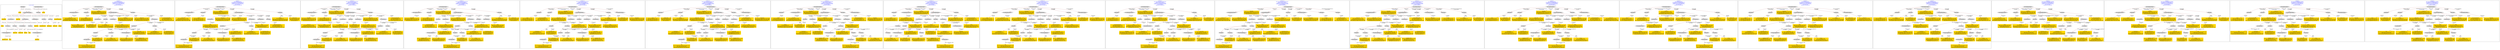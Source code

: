 digraph n0 {
fontcolor="blue"
remincross="true"
label="s05-met.json"
subgraph cluster_0 {
label="1-correct model"
n2[style="filled",color="white",fillcolor="lightgray",label="E12_Production1"];
n3[style="filled",color="white",fillcolor="lightgray",label="E21_Person1"];
n4[style="filled",color="white",fillcolor="lightgray",label="E55_Type3"];
n5[style="filled",color="white",fillcolor="lightgray",label="E52_Time-Span1"];
n6[style="filled",color="white",fillcolor="lightgray",label="E53_Place1"];
n7[style="filled",color="white",fillcolor="lightgray",label="E82_Actor_Appellation1"];
n8[shape="plaintext",style="filled",fillcolor="gold",label="Person URI"];
n9[style="filled",color="white",fillcolor="lightgray",label="E22_Man-Made_Object1"];
n10[style="filled",color="white",fillcolor="lightgray",label="E8_Acquisition1"];
n11[style="filled",color="white",fillcolor="lightgray",label="E55_Type1"];
n12[style="filled",color="white",fillcolor="lightgray",label="E55_Type2"];
n13[shape="plaintext",style="filled",fillcolor="gold",label="Description"];
n14[style="filled",color="white",fillcolor="lightgray",label="E54_Dimension1"];
n15[shape="plaintext",style="filled",fillcolor="gold",label="Object URI"];
n16[style="filled",color="white",fillcolor="lightgray",label="E33_Linguistic_Object1"];
n17[style="filled",color="white",fillcolor="lightgray",label="E55_Type4"];
n18[shape="plaintext",style="filled",fillcolor="gold",label="values"];
n19[style="filled",color="white",fillcolor="lightgray",label="E38_Image1"];
n20[shape="plaintext",style="filled",fillcolor="gold",label="image"];
n21[style="filled",color="white",fillcolor="lightgray",label="E44_Place_Appellation1"];
n22[shape="plaintext",style="filled",fillcolor="gold",label="Geography"];
n23[shape="plaintext",style="filled",fillcolor="gold",label="Date"];
n24[shape="plaintext",style="filled",fillcolor="gold",label="values"];
n25[shape="plaintext",style="filled",fillcolor="gold",label="Classification URI"];
n26[shape="plaintext",style="filled",fillcolor="gold",label="Classification"];
n27[shape="plaintext",style="filled",fillcolor="gold",label="Culture URI"];
n28[shape="plaintext",style="filled",fillcolor="gold",label="Culture"];
n29[shape="plaintext",style="filled",fillcolor="gold",label="Medium URI"];
n30[shape="plaintext",style="filled",fillcolor="gold",label="Medium"];
n31[shape="plaintext",style="filled",fillcolor="gold",label="ProvenanceTypeURI"];
n32[shape="plaintext",style="filled",fillcolor="gold",label="Appellation URI"];
n33[shape="plaintext",style="filled",fillcolor="gold",label="Who"];
n34[shape="plaintext",style="filled",fillcolor="gold",label="Credit Line"];
}
subgraph cluster_1 {
label="candidate 0\nlink coherence:0.84375\nnode coherence:0.9354838709677419\nconfidence:0.5377590076692291\nmapping score:0.5373772558419533\ncost:230.009612\n-precision:0.56-recall:0.56"
n36[style="filled",color="white",fillcolor="lightgray",label="E12_Production1"];
n37[style="filled",color="white",fillcolor="lightgray",label="E21_Person1"];
n38[style="filled",color="white",fillcolor="lightgray",label="E55_Type1"];
n39[style="filled",color="white",fillcolor="lightgray",label="E67_Birth1"];
n40[style="filled",color="white",fillcolor="lightgray",label="E74_Group1"];
n41[style="filled",color="white",fillcolor="lightgray",label="E82_Actor_Appellation1"];
n42[style="filled",color="white",fillcolor="lightgray",label="E22_Man-Made_Object1"];
n43[style="filled",color="white",fillcolor="lightgray",label="E54_Dimension1"];
n44[style="filled",color="white",fillcolor="lightgray",label="E55_Type2"];
n45[style="filled",color="white",fillcolor="lightgray",label="E8_Acquisition1"];
n46[style="filled",color="white",fillcolor="lightgray",label="E33_Linguistic_Object1"];
n47[style="filled",color="white",fillcolor="lightgray",label="E55_Type3"];
n48[style="filled",color="white",fillcolor="lightgray",label="E52_Time-Span1"];
n49[style="filled",color="white",fillcolor="lightgray",label="E33_Linguistic_Object2"];
n50[style="filled",color="white",fillcolor="lightgray",label="E38_Image1"];
n51[shape="plaintext",style="filled",fillcolor="gold",label="Who\n[E82_Actor_Appellation,label,0.532]\n[E22_Man-Made_Object,classLink,0.227]\n[E8_Acquisition,P3_has_note,0.127]\n[E30_Right,P3_has_note,0.114]"];
n52[shape="plaintext",style="filled",fillcolor="gold",label="Date\n[E52_Time-Span,P82_at_some_time_within,0.434]\n[E52_Time-Span,label,0.299]\n[E52_Time-Span,P82a_begin_of_the_begin,0.222]\n[E52_Time-Span,P82b_end_of_the_end,0.045]"];
n53[shape="plaintext",style="filled",fillcolor="gold",label="Classification\n[E55_Type,label,0.379]\n[E55_Type,classLink,0.277]\n[E73_Information_Object,P3_has_note,0.176]\n[E33_Linguistic_Object,P3_has_note,0.168]"];
n54[shape="plaintext",style="filled",fillcolor="gold",label="Person URI\n[E21_Person,classLink,0.498]\n[E82_Actor_Appellation,classLink,0.373]\n[E30_Right,P3_has_note,0.079]\n[E8_Acquisition,P3_has_note,0.05]"];
n55[shape="plaintext",style="filled",fillcolor="gold",label="ProvenanceTypeURI\n[E55_Type,classLink,0.767]\n[E57_Material,classLink,0.116]\n[E74_Group,classLink,0.114]\n[E33_Linguistic_Object,P3_has_note,0.004]"];
n56[shape="plaintext",style="filled",fillcolor="gold",label="Description\n[E73_Information_Object,P3_has_note,0.358]\n[E33_Linguistic_Object,P3_has_note,0.308]\n[E22_Man-Made_Object,P3_has_note,0.268]\n[E8_Acquisition,P3_has_note,0.065]"];
n57[shape="plaintext",style="filled",fillcolor="gold",label="Appellation URI\n[E82_Actor_Appellation,classLink,0.906]\n[E21_Person,classLink,0.074]\n[E30_Right,P3_has_note,0.012]\n[E8_Acquisition,P3_has_note,0.008]"];
n58[shape="plaintext",style="filled",fillcolor="gold",label="Culture\n[E74_Group,label,0.566]\n[E74_Group,classLink,0.323]\n[E22_Man-Made_Object,P3_has_note,0.059]\n[E8_Acquisition,P3_has_note,0.053]"];
n59[shape="plaintext",style="filled",fillcolor="gold",label="values\n[E54_Dimension,P3_has_note,0.918]\n[E82_Actor_Appellation,label,0.03]\n[E38_Image,classLink,0.03]\n[E22_Man-Made_Object,classLink,0.023]"];
n60[shape="plaintext",style="filled",fillcolor="gold",label="Culture URI\n[E74_Group,classLink,0.502]\n[E55_Type,classLink,0.199]\n[E57_Material,classLink,0.199]\n[E74_Group,label,0.1]"];
n61[shape="plaintext",style="filled",fillcolor="gold",label="Geography\n[E33_Linguistic_Object,P3_has_note,0.57]\n[E73_Information_Object,P3_has_note,0.166]\n[E22_Man-Made_Object,P3_has_note,0.153]\n[E8_Acquisition,P3_has_note,0.111]"];
n62[shape="plaintext",style="filled",fillcolor="gold",label="Object URI\n[E22_Man-Made_Object,classLink,0.869]\n[E33_Linguistic_Object,P3_has_note,0.051]\n[E73_Information_Object,P3_has_note,0.043]\n[E54_Dimension,P3_has_note,0.038]"];
n63[shape="plaintext",style="filled",fillcolor="gold",label="values\n[E8_Acquisition,P3_has_note,0.323]\n[E33_Linguistic_Object,P3_has_note,0.267]\n[E73_Information_Object,P3_has_note,0.207]\n[E30_Right,P3_has_note,0.202]"];
n64[shape="plaintext",style="filled",fillcolor="gold",label="image\n[E38_Image,classLink,0.436]\n[E22_Man-Made_Object,classLink,0.296]\n[E21_Person,classLink,0.153]\n[E82_Actor_Appellation,classLink,0.115]"];
n65[shape="plaintext",style="filled",fillcolor="gold",label="Medium URI\n[E57_Material,classLink,0.468]\n[E55_Type,classLink,0.39]\n[E74_Group,classLink,0.142]\n[E55_Type,label,0.0]"];
n66[shape="plaintext",style="filled",fillcolor="gold",label="Medium\n[E55_Type,label,0.512]\n[E29_Design_or_Procedure,P3_has_note,0.431]\n[E73_Information_Object,P3_has_note,0.029]\n[E33_Linguistic_Object,P3_has_note,0.028]"];
n67[shape="plaintext",style="filled",fillcolor="gold",label="Classification URI\n[E55_Type,classLink,0.684]\n[E57_Material,classLink,0.157]\n[E74_Group,classLink,0.144]\n[E55_Type,label,0.015]"];
n68[shape="plaintext",style="filled",fillcolor="gold",label="Credit Line\n[E30_Right,P3_has_note,0.394]\n[E8_Acquisition,P3_has_note,0.383]\n[E33_Linguistic_Object,P3_has_note,0.127]\n[E73_Information_Object,P3_has_note,0.096]"];
}
subgraph cluster_2 {
label="candidate 1\nlink coherence:0.84375\nnode coherence:0.9354838709677419\nconfidence:0.5377590076692291\nmapping score:0.5373772558419533\ncost:329.009612\n-precision:0.59-recall:0.59"
n70[style="filled",color="white",fillcolor="lightgray",label="E12_Production1"];
n71[style="filled",color="white",fillcolor="lightgray",label="E21_Person1"];
n72[style="filled",color="white",fillcolor="lightgray",label="E55_Type1"];
n73[style="filled",color="white",fillcolor="lightgray",label="E67_Birth1"];
n74[style="filled",color="white",fillcolor="lightgray",label="E74_Group1"];
n75[style="filled",color="white",fillcolor="lightgray",label="E82_Actor_Appellation1"];
n76[style="filled",color="white",fillcolor="lightgray",label="E22_Man-Made_Object1"];
n77[style="filled",color="white",fillcolor="lightgray",label="E54_Dimension1"];
n78[style="filled",color="white",fillcolor="lightgray",label="E55_Type2"];
n79[style="filled",color="white",fillcolor="lightgray",label="E8_Acquisition1"];
n80[style="filled",color="white",fillcolor="lightgray",label="E33_Linguistic_Object1"];
n81[style="filled",color="white",fillcolor="lightgray",label="E55_Type3"];
n82[style="filled",color="white",fillcolor="lightgray",label="E52_Time-Span1"];
n83[style="filled",color="white",fillcolor="lightgray",label="E33_Linguistic_Object2"];
n84[style="filled",color="white",fillcolor="lightgray",label="E38_Image1"];
n85[shape="plaintext",style="filled",fillcolor="gold",label="Who\n[E82_Actor_Appellation,label,0.532]\n[E22_Man-Made_Object,classLink,0.227]\n[E8_Acquisition,P3_has_note,0.127]\n[E30_Right,P3_has_note,0.114]"];
n86[shape="plaintext",style="filled",fillcolor="gold",label="Date\n[E52_Time-Span,P82_at_some_time_within,0.434]\n[E52_Time-Span,label,0.299]\n[E52_Time-Span,P82a_begin_of_the_begin,0.222]\n[E52_Time-Span,P82b_end_of_the_end,0.045]"];
n87[shape="plaintext",style="filled",fillcolor="gold",label="Classification\n[E55_Type,label,0.379]\n[E55_Type,classLink,0.277]\n[E73_Information_Object,P3_has_note,0.176]\n[E33_Linguistic_Object,P3_has_note,0.168]"];
n88[shape="plaintext",style="filled",fillcolor="gold",label="Person URI\n[E21_Person,classLink,0.498]\n[E82_Actor_Appellation,classLink,0.373]\n[E30_Right,P3_has_note,0.079]\n[E8_Acquisition,P3_has_note,0.05]"];
n89[shape="plaintext",style="filled",fillcolor="gold",label="Medium URI\n[E57_Material,classLink,0.468]\n[E55_Type,classLink,0.39]\n[E74_Group,classLink,0.142]\n[E55_Type,label,0.0]"];
n90[shape="plaintext",style="filled",fillcolor="gold",label="Description\n[E73_Information_Object,P3_has_note,0.358]\n[E33_Linguistic_Object,P3_has_note,0.308]\n[E22_Man-Made_Object,P3_has_note,0.268]\n[E8_Acquisition,P3_has_note,0.065]"];
n91[shape="plaintext",style="filled",fillcolor="gold",label="Appellation URI\n[E82_Actor_Appellation,classLink,0.906]\n[E21_Person,classLink,0.074]\n[E30_Right,P3_has_note,0.012]\n[E8_Acquisition,P3_has_note,0.008]"];
n92[shape="plaintext",style="filled",fillcolor="gold",label="Culture\n[E74_Group,label,0.566]\n[E74_Group,classLink,0.323]\n[E22_Man-Made_Object,P3_has_note,0.059]\n[E8_Acquisition,P3_has_note,0.053]"];
n93[shape="plaintext",style="filled",fillcolor="gold",label="values\n[E54_Dimension,P3_has_note,0.918]\n[E82_Actor_Appellation,label,0.03]\n[E38_Image,classLink,0.03]\n[E22_Man-Made_Object,classLink,0.023]"];
n94[shape="plaintext",style="filled",fillcolor="gold",label="Culture URI\n[E74_Group,classLink,0.502]\n[E55_Type,classLink,0.199]\n[E57_Material,classLink,0.199]\n[E74_Group,label,0.1]"];
n95[shape="plaintext",style="filled",fillcolor="gold",label="Medium\n[E55_Type,label,0.512]\n[E29_Design_or_Procedure,P3_has_note,0.431]\n[E73_Information_Object,P3_has_note,0.029]\n[E33_Linguistic_Object,P3_has_note,0.028]"];
n96[shape="plaintext",style="filled",fillcolor="gold",label="Geography\n[E33_Linguistic_Object,P3_has_note,0.57]\n[E73_Information_Object,P3_has_note,0.166]\n[E22_Man-Made_Object,P3_has_note,0.153]\n[E8_Acquisition,P3_has_note,0.111]"];
n97[shape="plaintext",style="filled",fillcolor="gold",label="Object URI\n[E22_Man-Made_Object,classLink,0.869]\n[E33_Linguistic_Object,P3_has_note,0.051]\n[E73_Information_Object,P3_has_note,0.043]\n[E54_Dimension,P3_has_note,0.038]"];
n98[shape="plaintext",style="filled",fillcolor="gold",label="values\n[E8_Acquisition,P3_has_note,0.323]\n[E33_Linguistic_Object,P3_has_note,0.267]\n[E73_Information_Object,P3_has_note,0.207]\n[E30_Right,P3_has_note,0.202]"];
n99[shape="plaintext",style="filled",fillcolor="gold",label="image\n[E38_Image,classLink,0.436]\n[E22_Man-Made_Object,classLink,0.296]\n[E21_Person,classLink,0.153]\n[E82_Actor_Appellation,classLink,0.115]"];
n100[shape="plaintext",style="filled",fillcolor="gold",label="ProvenanceTypeURI\n[E55_Type,classLink,0.767]\n[E57_Material,classLink,0.116]\n[E74_Group,classLink,0.114]\n[E33_Linguistic_Object,P3_has_note,0.004]"];
n101[shape="plaintext",style="filled",fillcolor="gold",label="Classification URI\n[E55_Type,classLink,0.684]\n[E57_Material,classLink,0.157]\n[E74_Group,classLink,0.144]\n[E55_Type,label,0.015]"];
n102[shape="plaintext",style="filled",fillcolor="gold",label="Credit Line\n[E30_Right,P3_has_note,0.394]\n[E8_Acquisition,P3_has_note,0.383]\n[E33_Linguistic_Object,P3_has_note,0.127]\n[E73_Information_Object,P3_has_note,0.096]"];
}
subgraph cluster_3 {
label="candidate 10\nlink coherence:0.8181818181818182\nnode coherence:0.90625\nconfidence:0.5547888292330396\nmapping score:0.5240499801147169\ncost:231.009612\n-precision:0.52-recall:0.53"
n104[style="filled",color="white",fillcolor="lightgray",label="E12_Production1"];
n105[style="filled",color="white",fillcolor="lightgray",label="E21_Person1"];
n106[style="filled",color="white",fillcolor="lightgray",label="E55_Type1"];
n107[style="filled",color="white",fillcolor="lightgray",label="E67_Birth1"];
n108[style="filled",color="white",fillcolor="lightgray",label="E74_Group1"];
n109[style="filled",color="white",fillcolor="lightgray",label="E82_Actor_Appellation1"];
n110[style="filled",color="white",fillcolor="lightgray",label="E22_Man-Made_Object1"];
n111[style="filled",color="white",fillcolor="lightgray",label="E30_Right1"];
n112[style="filled",color="white",fillcolor="lightgray",label="E54_Dimension1"];
n113[style="filled",color="white",fillcolor="lightgray",label="E55_Type2"];
n114[style="filled",color="white",fillcolor="lightgray",label="E8_Acquisition1"];
n115[style="filled",color="white",fillcolor="lightgray",label="E33_Linguistic_Object1"];
n116[style="filled",color="white",fillcolor="lightgray",label="E55_Type3"];
n117[style="filled",color="white",fillcolor="lightgray",label="E52_Time-Span1"];
n118[style="filled",color="white",fillcolor="lightgray",label="E33_Linguistic_Object2"];
n119[style="filled",color="white",fillcolor="lightgray",label="E38_Image1"];
n120[shape="plaintext",style="filled",fillcolor="gold",label="Who\n[E82_Actor_Appellation,label,0.532]\n[E22_Man-Made_Object,classLink,0.227]\n[E8_Acquisition,P3_has_note,0.127]\n[E30_Right,P3_has_note,0.114]"];
n121[shape="plaintext",style="filled",fillcolor="gold",label="Date\n[E52_Time-Span,P82_at_some_time_within,0.434]\n[E52_Time-Span,label,0.299]\n[E52_Time-Span,P82a_begin_of_the_begin,0.222]\n[E52_Time-Span,P82b_end_of_the_end,0.045]"];
n122[shape="plaintext",style="filled",fillcolor="gold",label="Classification\n[E55_Type,label,0.379]\n[E55_Type,classLink,0.277]\n[E73_Information_Object,P3_has_note,0.176]\n[E33_Linguistic_Object,P3_has_note,0.168]"];
n123[shape="plaintext",style="filled",fillcolor="gold",label="Person URI\n[E21_Person,classLink,0.498]\n[E82_Actor_Appellation,classLink,0.373]\n[E30_Right,P3_has_note,0.079]\n[E8_Acquisition,P3_has_note,0.05]"];
n124[shape="plaintext",style="filled",fillcolor="gold",label="ProvenanceTypeURI\n[E55_Type,classLink,0.767]\n[E57_Material,classLink,0.116]\n[E74_Group,classLink,0.114]\n[E33_Linguistic_Object,P3_has_note,0.004]"];
n125[shape="plaintext",style="filled",fillcolor="gold",label="Appellation URI\n[E82_Actor_Appellation,classLink,0.906]\n[E21_Person,classLink,0.074]\n[E30_Right,P3_has_note,0.012]\n[E8_Acquisition,P3_has_note,0.008]"];
n126[shape="plaintext",style="filled",fillcolor="gold",label="Culture\n[E74_Group,label,0.566]\n[E74_Group,classLink,0.323]\n[E22_Man-Made_Object,P3_has_note,0.059]\n[E8_Acquisition,P3_has_note,0.053]"];
n127[shape="plaintext",style="filled",fillcolor="gold",label="values\n[E54_Dimension,P3_has_note,0.918]\n[E82_Actor_Appellation,label,0.03]\n[E38_Image,classLink,0.03]\n[E22_Man-Made_Object,classLink,0.023]"];
n128[shape="plaintext",style="filled",fillcolor="gold",label="Culture URI\n[E74_Group,classLink,0.502]\n[E55_Type,classLink,0.199]\n[E57_Material,classLink,0.199]\n[E74_Group,label,0.1]"];
n129[shape="plaintext",style="filled",fillcolor="gold",label="Description\n[E73_Information_Object,P3_has_note,0.358]\n[E33_Linguistic_Object,P3_has_note,0.308]\n[E22_Man-Made_Object,P3_has_note,0.268]\n[E8_Acquisition,P3_has_note,0.065]"];
n130[shape="plaintext",style="filled",fillcolor="gold",label="Object URI\n[E22_Man-Made_Object,classLink,0.869]\n[E33_Linguistic_Object,P3_has_note,0.051]\n[E73_Information_Object,P3_has_note,0.043]\n[E54_Dimension,P3_has_note,0.038]"];
n131[shape="plaintext",style="filled",fillcolor="gold",label="values\n[E8_Acquisition,P3_has_note,0.323]\n[E33_Linguistic_Object,P3_has_note,0.267]\n[E73_Information_Object,P3_has_note,0.207]\n[E30_Right,P3_has_note,0.202]"];
n132[shape="plaintext",style="filled",fillcolor="gold",label="image\n[E38_Image,classLink,0.436]\n[E22_Man-Made_Object,classLink,0.296]\n[E21_Person,classLink,0.153]\n[E82_Actor_Appellation,classLink,0.115]"];
n133[shape="plaintext",style="filled",fillcolor="gold",label="Credit Line\n[E30_Right,P3_has_note,0.394]\n[E8_Acquisition,P3_has_note,0.383]\n[E33_Linguistic_Object,P3_has_note,0.127]\n[E73_Information_Object,P3_has_note,0.096]"];
n134[shape="plaintext",style="filled",fillcolor="gold",label="Medium URI\n[E57_Material,classLink,0.468]\n[E55_Type,classLink,0.39]\n[E74_Group,classLink,0.142]\n[E55_Type,label,0.0]"];
n135[shape="plaintext",style="filled",fillcolor="gold",label="Medium\n[E55_Type,label,0.512]\n[E29_Design_or_Procedure,P3_has_note,0.431]\n[E73_Information_Object,P3_has_note,0.029]\n[E33_Linguistic_Object,P3_has_note,0.028]"];
n136[shape="plaintext",style="filled",fillcolor="gold",label="Classification URI\n[E55_Type,classLink,0.684]\n[E57_Material,classLink,0.157]\n[E74_Group,classLink,0.144]\n[E55_Type,label,0.015]"];
n137[shape="plaintext",style="filled",fillcolor="gold",label="Geography\n[E33_Linguistic_Object,P3_has_note,0.57]\n[E73_Information_Object,P3_has_note,0.166]\n[E22_Man-Made_Object,P3_has_note,0.153]\n[E8_Acquisition,P3_has_note,0.111]"];
}
subgraph cluster_4 {
label="candidate 11\nlink coherence:0.8181818181818182\nnode coherence:0.90625\nconfidence:0.5547888292330396\nmapping score:0.5240499801147169\ncost:330.009612\n-precision:0.55-recall:0.56"
n139[style="filled",color="white",fillcolor="lightgray",label="E12_Production1"];
n140[style="filled",color="white",fillcolor="lightgray",label="E21_Person1"];
n141[style="filled",color="white",fillcolor="lightgray",label="E55_Type1"];
n142[style="filled",color="white",fillcolor="lightgray",label="E67_Birth1"];
n143[style="filled",color="white",fillcolor="lightgray",label="E74_Group1"];
n144[style="filled",color="white",fillcolor="lightgray",label="E82_Actor_Appellation1"];
n145[style="filled",color="white",fillcolor="lightgray",label="E22_Man-Made_Object1"];
n146[style="filled",color="white",fillcolor="lightgray",label="E30_Right1"];
n147[style="filled",color="white",fillcolor="lightgray",label="E54_Dimension1"];
n148[style="filled",color="white",fillcolor="lightgray",label="E55_Type2"];
n149[style="filled",color="white",fillcolor="lightgray",label="E8_Acquisition1"];
n150[style="filled",color="white",fillcolor="lightgray",label="E33_Linguistic_Object1"];
n151[style="filled",color="white",fillcolor="lightgray",label="E55_Type3"];
n152[style="filled",color="white",fillcolor="lightgray",label="E52_Time-Span1"];
n153[style="filled",color="white",fillcolor="lightgray",label="E33_Linguistic_Object2"];
n154[style="filled",color="white",fillcolor="lightgray",label="E38_Image1"];
n155[shape="plaintext",style="filled",fillcolor="gold",label="Who\n[E82_Actor_Appellation,label,0.532]\n[E22_Man-Made_Object,classLink,0.227]\n[E8_Acquisition,P3_has_note,0.127]\n[E30_Right,P3_has_note,0.114]"];
n156[shape="plaintext",style="filled",fillcolor="gold",label="Date\n[E52_Time-Span,P82_at_some_time_within,0.434]\n[E52_Time-Span,label,0.299]\n[E52_Time-Span,P82a_begin_of_the_begin,0.222]\n[E52_Time-Span,P82b_end_of_the_end,0.045]"];
n157[shape="plaintext",style="filled",fillcolor="gold",label="Classification\n[E55_Type,label,0.379]\n[E55_Type,classLink,0.277]\n[E73_Information_Object,P3_has_note,0.176]\n[E33_Linguistic_Object,P3_has_note,0.168]"];
n158[shape="plaintext",style="filled",fillcolor="gold",label="Person URI\n[E21_Person,classLink,0.498]\n[E82_Actor_Appellation,classLink,0.373]\n[E30_Right,P3_has_note,0.079]\n[E8_Acquisition,P3_has_note,0.05]"];
n159[shape="plaintext",style="filled",fillcolor="gold",label="Medium URI\n[E57_Material,classLink,0.468]\n[E55_Type,classLink,0.39]\n[E74_Group,classLink,0.142]\n[E55_Type,label,0.0]"];
n160[shape="plaintext",style="filled",fillcolor="gold",label="Appellation URI\n[E82_Actor_Appellation,classLink,0.906]\n[E21_Person,classLink,0.074]\n[E30_Right,P3_has_note,0.012]\n[E8_Acquisition,P3_has_note,0.008]"];
n161[shape="plaintext",style="filled",fillcolor="gold",label="Culture\n[E74_Group,label,0.566]\n[E74_Group,classLink,0.323]\n[E22_Man-Made_Object,P3_has_note,0.059]\n[E8_Acquisition,P3_has_note,0.053]"];
n162[shape="plaintext",style="filled",fillcolor="gold",label="values\n[E54_Dimension,P3_has_note,0.918]\n[E82_Actor_Appellation,label,0.03]\n[E38_Image,classLink,0.03]\n[E22_Man-Made_Object,classLink,0.023]"];
n163[shape="plaintext",style="filled",fillcolor="gold",label="Culture URI\n[E74_Group,classLink,0.502]\n[E55_Type,classLink,0.199]\n[E57_Material,classLink,0.199]\n[E74_Group,label,0.1]"];
n164[shape="plaintext",style="filled",fillcolor="gold",label="Medium\n[E55_Type,label,0.512]\n[E29_Design_or_Procedure,P3_has_note,0.431]\n[E73_Information_Object,P3_has_note,0.029]\n[E33_Linguistic_Object,P3_has_note,0.028]"];
n165[shape="plaintext",style="filled",fillcolor="gold",label="Description\n[E73_Information_Object,P3_has_note,0.358]\n[E33_Linguistic_Object,P3_has_note,0.308]\n[E22_Man-Made_Object,P3_has_note,0.268]\n[E8_Acquisition,P3_has_note,0.065]"];
n166[shape="plaintext",style="filled",fillcolor="gold",label="Object URI\n[E22_Man-Made_Object,classLink,0.869]\n[E33_Linguistic_Object,P3_has_note,0.051]\n[E73_Information_Object,P3_has_note,0.043]\n[E54_Dimension,P3_has_note,0.038]"];
n167[shape="plaintext",style="filled",fillcolor="gold",label="values\n[E8_Acquisition,P3_has_note,0.323]\n[E33_Linguistic_Object,P3_has_note,0.267]\n[E73_Information_Object,P3_has_note,0.207]\n[E30_Right,P3_has_note,0.202]"];
n168[shape="plaintext",style="filled",fillcolor="gold",label="image\n[E38_Image,classLink,0.436]\n[E22_Man-Made_Object,classLink,0.296]\n[E21_Person,classLink,0.153]\n[E82_Actor_Appellation,classLink,0.115]"];
n169[shape="plaintext",style="filled",fillcolor="gold",label="Credit Line\n[E30_Right,P3_has_note,0.394]\n[E8_Acquisition,P3_has_note,0.383]\n[E33_Linguistic_Object,P3_has_note,0.127]\n[E73_Information_Object,P3_has_note,0.096]"];
n170[shape="plaintext",style="filled",fillcolor="gold",label="ProvenanceTypeURI\n[E55_Type,classLink,0.767]\n[E57_Material,classLink,0.116]\n[E74_Group,classLink,0.114]\n[E33_Linguistic_Object,P3_has_note,0.004]"];
n171[shape="plaintext",style="filled",fillcolor="gold",label="Classification URI\n[E55_Type,classLink,0.684]\n[E57_Material,classLink,0.157]\n[E74_Group,classLink,0.144]\n[E55_Type,label,0.015]"];
n172[shape="plaintext",style="filled",fillcolor="gold",label="Geography\n[E33_Linguistic_Object,P3_has_note,0.57]\n[E73_Information_Object,P3_has_note,0.166]\n[E22_Man-Made_Object,P3_has_note,0.153]\n[E8_Acquisition,P3_has_note,0.111]"];
}
subgraph cluster_5 {
label="candidate 12\nlink coherence:0.8181818181818182\nnode coherence:0.90625\nconfidence:0.5547888292330396\nmapping score:0.5240499801147169\ncost:330.019624\n-precision:0.52-recall:0.53"
n174[style="filled",color="white",fillcolor="lightgray",label="E12_Production1"];
n175[style="filled",color="white",fillcolor="lightgray",label="E21_Person1"];
n176[style="filled",color="white",fillcolor="lightgray",label="E55_Type1"];
n177[style="filled",color="white",fillcolor="lightgray",label="E67_Birth1"];
n178[style="filled",color="white",fillcolor="lightgray",label="E74_Group1"];
n179[style="filled",color="white",fillcolor="lightgray",label="E82_Actor_Appellation1"];
n180[style="filled",color="white",fillcolor="lightgray",label="E22_Man-Made_Object1"];
n181[style="filled",color="white",fillcolor="lightgray",label="E30_Right1"];
n182[style="filled",color="white",fillcolor="lightgray",label="E54_Dimension1"];
n183[style="filled",color="white",fillcolor="lightgray",label="E8_Acquisition1"];
n184[style="filled",color="white",fillcolor="lightgray",label="E33_Linguistic_Object2"];
n185[style="filled",color="white",fillcolor="lightgray",label="E55_Type2"];
n186[style="filled",color="white",fillcolor="lightgray",label="E52_Time-Span1"];
n187[style="filled",color="white",fillcolor="lightgray",label="E33_Linguistic_Object1"];
n188[style="filled",color="white",fillcolor="lightgray",label="E38_Image1"];
n189[style="filled",color="white",fillcolor="lightgray",label="E55_Type3"];
n190[shape="plaintext",style="filled",fillcolor="gold",label="Who\n[E82_Actor_Appellation,label,0.532]\n[E22_Man-Made_Object,classLink,0.227]\n[E8_Acquisition,P3_has_note,0.127]\n[E30_Right,P3_has_note,0.114]"];
n191[shape="plaintext",style="filled",fillcolor="gold",label="Date\n[E52_Time-Span,P82_at_some_time_within,0.434]\n[E52_Time-Span,label,0.299]\n[E52_Time-Span,P82a_begin_of_the_begin,0.222]\n[E52_Time-Span,P82b_end_of_the_end,0.045]"];
n192[shape="plaintext",style="filled",fillcolor="gold",label="Classification\n[E55_Type,label,0.379]\n[E55_Type,classLink,0.277]\n[E73_Information_Object,P3_has_note,0.176]\n[E33_Linguistic_Object,P3_has_note,0.168]"];
n193[shape="plaintext",style="filled",fillcolor="gold",label="Person URI\n[E21_Person,classLink,0.498]\n[E82_Actor_Appellation,classLink,0.373]\n[E30_Right,P3_has_note,0.079]\n[E8_Acquisition,P3_has_note,0.05]"];
n194[shape="plaintext",style="filled",fillcolor="gold",label="ProvenanceTypeURI\n[E55_Type,classLink,0.767]\n[E57_Material,classLink,0.116]\n[E74_Group,classLink,0.114]\n[E33_Linguistic_Object,P3_has_note,0.004]"];
n195[shape="plaintext",style="filled",fillcolor="gold",label="Appellation URI\n[E82_Actor_Appellation,classLink,0.906]\n[E21_Person,classLink,0.074]\n[E30_Right,P3_has_note,0.012]\n[E8_Acquisition,P3_has_note,0.008]"];
n196[shape="plaintext",style="filled",fillcolor="gold",label="Culture\n[E74_Group,label,0.566]\n[E74_Group,classLink,0.323]\n[E22_Man-Made_Object,P3_has_note,0.059]\n[E8_Acquisition,P3_has_note,0.053]"];
n197[shape="plaintext",style="filled",fillcolor="gold",label="values\n[E54_Dimension,P3_has_note,0.918]\n[E82_Actor_Appellation,label,0.03]\n[E38_Image,classLink,0.03]\n[E22_Man-Made_Object,classLink,0.023]"];
n198[shape="plaintext",style="filled",fillcolor="gold",label="Culture URI\n[E74_Group,classLink,0.502]\n[E55_Type,classLink,0.199]\n[E57_Material,classLink,0.199]\n[E74_Group,label,0.1]"];
n199[shape="plaintext",style="filled",fillcolor="gold",label="Description\n[E73_Information_Object,P3_has_note,0.358]\n[E33_Linguistic_Object,P3_has_note,0.308]\n[E22_Man-Made_Object,P3_has_note,0.268]\n[E8_Acquisition,P3_has_note,0.065]"];
n200[shape="plaintext",style="filled",fillcolor="gold",label="Object URI\n[E22_Man-Made_Object,classLink,0.869]\n[E33_Linguistic_Object,P3_has_note,0.051]\n[E73_Information_Object,P3_has_note,0.043]\n[E54_Dimension,P3_has_note,0.038]"];
n201[shape="plaintext",style="filled",fillcolor="gold",label="values\n[E8_Acquisition,P3_has_note,0.323]\n[E33_Linguistic_Object,P3_has_note,0.267]\n[E73_Information_Object,P3_has_note,0.207]\n[E30_Right,P3_has_note,0.202]"];
n202[shape="plaintext",style="filled",fillcolor="gold",label="image\n[E38_Image,classLink,0.436]\n[E22_Man-Made_Object,classLink,0.296]\n[E21_Person,classLink,0.153]\n[E82_Actor_Appellation,classLink,0.115]"];
n203[shape="plaintext",style="filled",fillcolor="gold",label="Credit Line\n[E30_Right,P3_has_note,0.394]\n[E8_Acquisition,P3_has_note,0.383]\n[E33_Linguistic_Object,P3_has_note,0.127]\n[E73_Information_Object,P3_has_note,0.096]"];
n204[shape="plaintext",style="filled",fillcolor="gold",label="Medium URI\n[E57_Material,classLink,0.468]\n[E55_Type,classLink,0.39]\n[E74_Group,classLink,0.142]\n[E55_Type,label,0.0]"];
n205[shape="plaintext",style="filled",fillcolor="gold",label="Medium\n[E55_Type,label,0.512]\n[E29_Design_or_Procedure,P3_has_note,0.431]\n[E73_Information_Object,P3_has_note,0.029]\n[E33_Linguistic_Object,P3_has_note,0.028]"];
n206[shape="plaintext",style="filled",fillcolor="gold",label="Classification URI\n[E55_Type,classLink,0.684]\n[E57_Material,classLink,0.157]\n[E74_Group,classLink,0.144]\n[E55_Type,label,0.015]"];
n207[shape="plaintext",style="filled",fillcolor="gold",label="Geography\n[E33_Linguistic_Object,P3_has_note,0.57]\n[E73_Information_Object,P3_has_note,0.166]\n[E22_Man-Made_Object,P3_has_note,0.153]\n[E8_Acquisition,P3_has_note,0.111]"];
}
subgraph cluster_6 {
label="candidate 13\nlink coherence:0.8181818181818182\nnode coherence:0.90625\nconfidence:0.5547888292330396\nmapping score:0.5240499801147169\ncost:429.019624\n-precision:0.52-recall:0.53"
n209[style="filled",color="white",fillcolor="lightgray",label="E12_Production1"];
n210[style="filled",color="white",fillcolor="lightgray",label="E21_Person1"];
n211[style="filled",color="white",fillcolor="lightgray",label="E55_Type1"];
n212[style="filled",color="white",fillcolor="lightgray",label="E67_Birth1"];
n213[style="filled",color="white",fillcolor="lightgray",label="E74_Group1"];
n214[style="filled",color="white",fillcolor="lightgray",label="E82_Actor_Appellation1"];
n215[style="filled",color="white",fillcolor="lightgray",label="E22_Man-Made_Object1"];
n216[style="filled",color="white",fillcolor="lightgray",label="E30_Right1"];
n217[style="filled",color="white",fillcolor="lightgray",label="E54_Dimension1"];
n218[style="filled",color="white",fillcolor="lightgray",label="E8_Acquisition1"];
n219[style="filled",color="white",fillcolor="lightgray",label="E33_Linguistic_Object2"];
n220[style="filled",color="white",fillcolor="lightgray",label="E55_Type2"];
n221[style="filled",color="white",fillcolor="lightgray",label="E52_Time-Span1"];
n222[style="filled",color="white",fillcolor="lightgray",label="E33_Linguistic_Object1"];
n223[style="filled",color="white",fillcolor="lightgray",label="E38_Image1"];
n224[style="filled",color="white",fillcolor="lightgray",label="E55_Type3"];
n225[shape="plaintext",style="filled",fillcolor="gold",label="Who\n[E82_Actor_Appellation,label,0.532]\n[E22_Man-Made_Object,classLink,0.227]\n[E8_Acquisition,P3_has_note,0.127]\n[E30_Right,P3_has_note,0.114]"];
n226[shape="plaintext",style="filled",fillcolor="gold",label="Date\n[E52_Time-Span,P82_at_some_time_within,0.434]\n[E52_Time-Span,label,0.299]\n[E52_Time-Span,P82a_begin_of_the_begin,0.222]\n[E52_Time-Span,P82b_end_of_the_end,0.045]"];
n227[shape="plaintext",style="filled",fillcolor="gold",label="Classification\n[E55_Type,label,0.379]\n[E55_Type,classLink,0.277]\n[E73_Information_Object,P3_has_note,0.176]\n[E33_Linguistic_Object,P3_has_note,0.168]"];
n228[shape="plaintext",style="filled",fillcolor="gold",label="Person URI\n[E21_Person,classLink,0.498]\n[E82_Actor_Appellation,classLink,0.373]\n[E30_Right,P3_has_note,0.079]\n[E8_Acquisition,P3_has_note,0.05]"];
n229[shape="plaintext",style="filled",fillcolor="gold",label="Medium URI\n[E57_Material,classLink,0.468]\n[E55_Type,classLink,0.39]\n[E74_Group,classLink,0.142]\n[E55_Type,label,0.0]"];
n230[shape="plaintext",style="filled",fillcolor="gold",label="Appellation URI\n[E82_Actor_Appellation,classLink,0.906]\n[E21_Person,classLink,0.074]\n[E30_Right,P3_has_note,0.012]\n[E8_Acquisition,P3_has_note,0.008]"];
n231[shape="plaintext",style="filled",fillcolor="gold",label="Culture\n[E74_Group,label,0.566]\n[E74_Group,classLink,0.323]\n[E22_Man-Made_Object,P3_has_note,0.059]\n[E8_Acquisition,P3_has_note,0.053]"];
n232[shape="plaintext",style="filled",fillcolor="gold",label="values\n[E54_Dimension,P3_has_note,0.918]\n[E82_Actor_Appellation,label,0.03]\n[E38_Image,classLink,0.03]\n[E22_Man-Made_Object,classLink,0.023]"];
n233[shape="plaintext",style="filled",fillcolor="gold",label="Culture URI\n[E74_Group,classLink,0.502]\n[E55_Type,classLink,0.199]\n[E57_Material,classLink,0.199]\n[E74_Group,label,0.1]"];
n234[shape="plaintext",style="filled",fillcolor="gold",label="Medium\n[E55_Type,label,0.512]\n[E29_Design_or_Procedure,P3_has_note,0.431]\n[E73_Information_Object,P3_has_note,0.029]\n[E33_Linguistic_Object,P3_has_note,0.028]"];
n235[shape="plaintext",style="filled",fillcolor="gold",label="Description\n[E73_Information_Object,P3_has_note,0.358]\n[E33_Linguistic_Object,P3_has_note,0.308]\n[E22_Man-Made_Object,P3_has_note,0.268]\n[E8_Acquisition,P3_has_note,0.065]"];
n236[shape="plaintext",style="filled",fillcolor="gold",label="Object URI\n[E22_Man-Made_Object,classLink,0.869]\n[E33_Linguistic_Object,P3_has_note,0.051]\n[E73_Information_Object,P3_has_note,0.043]\n[E54_Dimension,P3_has_note,0.038]"];
n237[shape="plaintext",style="filled",fillcolor="gold",label="values\n[E8_Acquisition,P3_has_note,0.323]\n[E33_Linguistic_Object,P3_has_note,0.267]\n[E73_Information_Object,P3_has_note,0.207]\n[E30_Right,P3_has_note,0.202]"];
n238[shape="plaintext",style="filled",fillcolor="gold",label="image\n[E38_Image,classLink,0.436]\n[E22_Man-Made_Object,classLink,0.296]\n[E21_Person,classLink,0.153]\n[E82_Actor_Appellation,classLink,0.115]"];
n239[shape="plaintext",style="filled",fillcolor="gold",label="Credit Line\n[E30_Right,P3_has_note,0.394]\n[E8_Acquisition,P3_has_note,0.383]\n[E33_Linguistic_Object,P3_has_note,0.127]\n[E73_Information_Object,P3_has_note,0.096]"];
n240[shape="plaintext",style="filled",fillcolor="gold",label="ProvenanceTypeURI\n[E55_Type,classLink,0.767]\n[E57_Material,classLink,0.116]\n[E74_Group,classLink,0.114]\n[E33_Linguistic_Object,P3_has_note,0.004]"];
n241[shape="plaintext",style="filled",fillcolor="gold",label="Classification URI\n[E55_Type,classLink,0.684]\n[E57_Material,classLink,0.157]\n[E74_Group,classLink,0.144]\n[E55_Type,label,0.015]"];
n242[shape="plaintext",style="filled",fillcolor="gold",label="Geography\n[E33_Linguistic_Object,P3_has_note,0.57]\n[E73_Information_Object,P3_has_note,0.166]\n[E22_Man-Made_Object,P3_has_note,0.153]\n[E8_Acquisition,P3_has_note,0.111]"];
}
subgraph cluster_7 {
label="candidate 14\nlink coherence:0.8181818181818182\nnode coherence:0.90625\nconfidence:0.5382002287116796\nmapping score:0.5185204466075969\ncost:429.019614\n-precision:0.52-recall:0.53"
n244[style="filled",color="white",fillcolor="lightgray",label="E12_Production1"];
n245[style="filled",color="white",fillcolor="lightgray",label="E21_Person1"];
n246[style="filled",color="white",fillcolor="lightgray",label="E55_Type1"];
n247[style="filled",color="white",fillcolor="lightgray",label="E67_Birth1"];
n248[style="filled",color="white",fillcolor="lightgray",label="E74_Group1"];
n249[style="filled",color="white",fillcolor="lightgray",label="E82_Actor_Appellation1"];
n250[style="filled",color="white",fillcolor="lightgray",label="E22_Man-Made_Object1"];
n251[style="filled",color="white",fillcolor="lightgray",label="E54_Dimension1"];
n252[style="filled",color="white",fillcolor="lightgray",label="E55_Type2"];
n253[style="filled",color="white",fillcolor="lightgray",label="E8_Acquisition1"];
n254[style="filled",color="white",fillcolor="lightgray",label="E33_Linguistic_Object1"];
n255[style="filled",color="white",fillcolor="lightgray",label="E55_Type3"];
n256[style="filled",color="white",fillcolor="lightgray",label="E52_Time-Span1"];
n257[style="filled",color="white",fillcolor="lightgray",label="E33_Linguistic_Object2"];
n258[style="filled",color="white",fillcolor="lightgray",label="E38_Image1"];
n259[style="filled",color="white",fillcolor="lightgray",label="E73_Information_Object1"];
n260[shape="plaintext",style="filled",fillcolor="gold",label="Who\n[E82_Actor_Appellation,label,0.532]\n[E22_Man-Made_Object,classLink,0.227]\n[E8_Acquisition,P3_has_note,0.127]\n[E30_Right,P3_has_note,0.114]"];
n261[shape="plaintext",style="filled",fillcolor="gold",label="Date\n[E52_Time-Span,P82_at_some_time_within,0.434]\n[E52_Time-Span,label,0.299]\n[E52_Time-Span,P82a_begin_of_the_begin,0.222]\n[E52_Time-Span,P82b_end_of_the_end,0.045]"];
n262[shape="plaintext",style="filled",fillcolor="gold",label="Classification\n[E55_Type,label,0.379]\n[E55_Type,classLink,0.277]\n[E73_Information_Object,P3_has_note,0.176]\n[E33_Linguistic_Object,P3_has_note,0.168]"];
n263[shape="plaintext",style="filled",fillcolor="gold",label="Person URI\n[E21_Person,classLink,0.498]\n[E82_Actor_Appellation,classLink,0.373]\n[E30_Right,P3_has_note,0.079]\n[E8_Acquisition,P3_has_note,0.05]"];
n264[shape="plaintext",style="filled",fillcolor="gold",label="ProvenanceTypeURI\n[E55_Type,classLink,0.767]\n[E57_Material,classLink,0.116]\n[E74_Group,classLink,0.114]\n[E33_Linguistic_Object,P3_has_note,0.004]"];
n265[shape="plaintext",style="filled",fillcolor="gold",label="Appellation URI\n[E82_Actor_Appellation,classLink,0.906]\n[E21_Person,classLink,0.074]\n[E30_Right,P3_has_note,0.012]\n[E8_Acquisition,P3_has_note,0.008]"];
n266[shape="plaintext",style="filled",fillcolor="gold",label="Culture\n[E74_Group,label,0.566]\n[E74_Group,classLink,0.323]\n[E22_Man-Made_Object,P3_has_note,0.059]\n[E8_Acquisition,P3_has_note,0.053]"];
n267[shape="plaintext",style="filled",fillcolor="gold",label="values\n[E54_Dimension,P3_has_note,0.918]\n[E82_Actor_Appellation,label,0.03]\n[E38_Image,classLink,0.03]\n[E22_Man-Made_Object,classLink,0.023]"];
n268[shape="plaintext",style="filled",fillcolor="gold",label="Culture URI\n[E74_Group,classLink,0.502]\n[E55_Type,classLink,0.199]\n[E57_Material,classLink,0.199]\n[E74_Group,label,0.1]"];
n269[shape="plaintext",style="filled",fillcolor="gold",label="Credit Line\n[E30_Right,P3_has_note,0.394]\n[E8_Acquisition,P3_has_note,0.383]\n[E33_Linguistic_Object,P3_has_note,0.127]\n[E73_Information_Object,P3_has_note,0.096]"];
n270[shape="plaintext",style="filled",fillcolor="gold",label="Description\n[E73_Information_Object,P3_has_note,0.358]\n[E33_Linguistic_Object,P3_has_note,0.308]\n[E22_Man-Made_Object,P3_has_note,0.268]\n[E8_Acquisition,P3_has_note,0.065]"];
n271[shape="plaintext",style="filled",fillcolor="gold",label="Object URI\n[E22_Man-Made_Object,classLink,0.869]\n[E33_Linguistic_Object,P3_has_note,0.051]\n[E73_Information_Object,P3_has_note,0.043]\n[E54_Dimension,P3_has_note,0.038]"];
n272[shape="plaintext",style="filled",fillcolor="gold",label="values\n[E8_Acquisition,P3_has_note,0.323]\n[E33_Linguistic_Object,P3_has_note,0.267]\n[E73_Information_Object,P3_has_note,0.207]\n[E30_Right,P3_has_note,0.202]"];
n273[shape="plaintext",style="filled",fillcolor="gold",label="image\n[E38_Image,classLink,0.436]\n[E22_Man-Made_Object,classLink,0.296]\n[E21_Person,classLink,0.153]\n[E82_Actor_Appellation,classLink,0.115]"];
n274[shape="plaintext",style="filled",fillcolor="gold",label="Medium URI\n[E57_Material,classLink,0.468]\n[E55_Type,classLink,0.39]\n[E74_Group,classLink,0.142]\n[E55_Type,label,0.0]"];
n275[shape="plaintext",style="filled",fillcolor="gold",label="Medium\n[E55_Type,label,0.512]\n[E29_Design_or_Procedure,P3_has_note,0.431]\n[E73_Information_Object,P3_has_note,0.029]\n[E33_Linguistic_Object,P3_has_note,0.028]"];
n276[shape="plaintext",style="filled",fillcolor="gold",label="Classification URI\n[E55_Type,classLink,0.684]\n[E57_Material,classLink,0.157]\n[E74_Group,classLink,0.144]\n[E55_Type,label,0.015]"];
n277[shape="plaintext",style="filled",fillcolor="gold",label="Geography\n[E33_Linguistic_Object,P3_has_note,0.57]\n[E73_Information_Object,P3_has_note,0.166]\n[E22_Man-Made_Object,P3_has_note,0.153]\n[E8_Acquisition,P3_has_note,0.111]"];
}
subgraph cluster_8 {
label="candidate 15\nlink coherence:0.8181818181818182\nnode coherence:0.90625\nconfidence:0.5382002287116796\nmapping score:0.5185204466075969\ncost:429.029616\n-precision:0.52-recall:0.53"
n279[style="filled",color="white",fillcolor="lightgray",label="E12_Production1"];
n280[style="filled",color="white",fillcolor="lightgray",label="E21_Person1"];
n281[style="filled",color="white",fillcolor="lightgray",label="E55_Type1"];
n282[style="filled",color="white",fillcolor="lightgray",label="E67_Birth1"];
n283[style="filled",color="white",fillcolor="lightgray",label="E74_Group1"];
n284[style="filled",color="white",fillcolor="lightgray",label="E82_Actor_Appellation1"];
n285[style="filled",color="white",fillcolor="lightgray",label="E22_Man-Made_Object1"];
n286[style="filled",color="white",fillcolor="lightgray",label="E54_Dimension1"];
n287[style="filled",color="white",fillcolor="lightgray",label="E55_Type2"];
n288[style="filled",color="white",fillcolor="lightgray",label="E8_Acquisition1"];
n289[style="filled",color="white",fillcolor="lightgray",label="E33_Linguistic_Object1"];
n290[style="filled",color="white",fillcolor="lightgray",label="E55_Type3"];
n291[style="filled",color="white",fillcolor="lightgray",label="E52_Time-Span1"];
n292[style="filled",color="white",fillcolor="lightgray",label="E38_Image1"];
n293[style="filled",color="white",fillcolor="lightgray",label="E73_Information_Object1"];
n294[style="filled",color="white",fillcolor="lightgray",label="E33_Linguistic_Object2"];
n295[shape="plaintext",style="filled",fillcolor="gold",label="Who\n[E82_Actor_Appellation,label,0.532]\n[E22_Man-Made_Object,classLink,0.227]\n[E8_Acquisition,P3_has_note,0.127]\n[E30_Right,P3_has_note,0.114]"];
n296[shape="plaintext",style="filled",fillcolor="gold",label="Date\n[E52_Time-Span,P82_at_some_time_within,0.434]\n[E52_Time-Span,label,0.299]\n[E52_Time-Span,P82a_begin_of_the_begin,0.222]\n[E52_Time-Span,P82b_end_of_the_end,0.045]"];
n297[shape="plaintext",style="filled",fillcolor="gold",label="Classification\n[E55_Type,label,0.379]\n[E55_Type,classLink,0.277]\n[E73_Information_Object,P3_has_note,0.176]\n[E33_Linguistic_Object,P3_has_note,0.168]"];
n298[shape="plaintext",style="filled",fillcolor="gold",label="Person URI\n[E21_Person,classLink,0.498]\n[E82_Actor_Appellation,classLink,0.373]\n[E30_Right,P3_has_note,0.079]\n[E8_Acquisition,P3_has_note,0.05]"];
n299[shape="plaintext",style="filled",fillcolor="gold",label="ProvenanceTypeURI\n[E55_Type,classLink,0.767]\n[E57_Material,classLink,0.116]\n[E74_Group,classLink,0.114]\n[E33_Linguistic_Object,P3_has_note,0.004]"];
n300[shape="plaintext",style="filled",fillcolor="gold",label="Appellation URI\n[E82_Actor_Appellation,classLink,0.906]\n[E21_Person,classLink,0.074]\n[E30_Right,P3_has_note,0.012]\n[E8_Acquisition,P3_has_note,0.008]"];
n301[shape="plaintext",style="filled",fillcolor="gold",label="Culture\n[E74_Group,label,0.566]\n[E74_Group,classLink,0.323]\n[E22_Man-Made_Object,P3_has_note,0.059]\n[E8_Acquisition,P3_has_note,0.053]"];
n302[shape="plaintext",style="filled",fillcolor="gold",label="values\n[E54_Dimension,P3_has_note,0.918]\n[E82_Actor_Appellation,label,0.03]\n[E38_Image,classLink,0.03]\n[E22_Man-Made_Object,classLink,0.023]"];
n303[shape="plaintext",style="filled",fillcolor="gold",label="Culture URI\n[E74_Group,classLink,0.502]\n[E55_Type,classLink,0.199]\n[E57_Material,classLink,0.199]\n[E74_Group,label,0.1]"];
n304[shape="plaintext",style="filled",fillcolor="gold",label="Credit Line\n[E30_Right,P3_has_note,0.394]\n[E8_Acquisition,P3_has_note,0.383]\n[E33_Linguistic_Object,P3_has_note,0.127]\n[E73_Information_Object,P3_has_note,0.096]"];
n305[shape="plaintext",style="filled",fillcolor="gold",label="Description\n[E73_Information_Object,P3_has_note,0.358]\n[E33_Linguistic_Object,P3_has_note,0.308]\n[E22_Man-Made_Object,P3_has_note,0.268]\n[E8_Acquisition,P3_has_note,0.065]"];
n306[shape="plaintext",style="filled",fillcolor="gold",label="Object URI\n[E22_Man-Made_Object,classLink,0.869]\n[E33_Linguistic_Object,P3_has_note,0.051]\n[E73_Information_Object,P3_has_note,0.043]\n[E54_Dimension,P3_has_note,0.038]"];
n307[shape="plaintext",style="filled",fillcolor="gold",label="values\n[E8_Acquisition,P3_has_note,0.323]\n[E33_Linguistic_Object,P3_has_note,0.267]\n[E73_Information_Object,P3_has_note,0.207]\n[E30_Right,P3_has_note,0.202]"];
n308[shape="plaintext",style="filled",fillcolor="gold",label="image\n[E38_Image,classLink,0.436]\n[E22_Man-Made_Object,classLink,0.296]\n[E21_Person,classLink,0.153]\n[E82_Actor_Appellation,classLink,0.115]"];
n309[shape="plaintext",style="filled",fillcolor="gold",label="Medium URI\n[E57_Material,classLink,0.468]\n[E55_Type,classLink,0.39]\n[E74_Group,classLink,0.142]\n[E55_Type,label,0.0]"];
n310[shape="plaintext",style="filled",fillcolor="gold",label="Medium\n[E55_Type,label,0.512]\n[E29_Design_or_Procedure,P3_has_note,0.431]\n[E73_Information_Object,P3_has_note,0.029]\n[E33_Linguistic_Object,P3_has_note,0.028]"];
n311[shape="plaintext",style="filled",fillcolor="gold",label="Classification URI\n[E55_Type,classLink,0.684]\n[E57_Material,classLink,0.157]\n[E74_Group,classLink,0.144]\n[E55_Type,label,0.015]"];
n312[shape="plaintext",style="filled",fillcolor="gold",label="Geography\n[E33_Linguistic_Object,P3_has_note,0.57]\n[E73_Information_Object,P3_has_note,0.166]\n[E22_Man-Made_Object,P3_has_note,0.153]\n[E8_Acquisition,P3_has_note,0.111]"];
}
subgraph cluster_9 {
label="candidate 16\nlink coherence:0.8181818181818182\nnode coherence:0.90625\nconfidence:0.5382002287116796\nmapping score:0.5185204466075969\ncost:528.019614\n-precision:0.55-recall:0.56"
n314[style="filled",color="white",fillcolor="lightgray",label="E12_Production1"];
n315[style="filled",color="white",fillcolor="lightgray",label="E21_Person1"];
n316[style="filled",color="white",fillcolor="lightgray",label="E55_Type1"];
n317[style="filled",color="white",fillcolor="lightgray",label="E67_Birth1"];
n318[style="filled",color="white",fillcolor="lightgray",label="E74_Group1"];
n319[style="filled",color="white",fillcolor="lightgray",label="E82_Actor_Appellation1"];
n320[style="filled",color="white",fillcolor="lightgray",label="E22_Man-Made_Object1"];
n321[style="filled",color="white",fillcolor="lightgray",label="E54_Dimension1"];
n322[style="filled",color="white",fillcolor="lightgray",label="E55_Type2"];
n323[style="filled",color="white",fillcolor="lightgray",label="E8_Acquisition1"];
n324[style="filled",color="white",fillcolor="lightgray",label="E33_Linguistic_Object1"];
n325[style="filled",color="white",fillcolor="lightgray",label="E55_Type3"];
n326[style="filled",color="white",fillcolor="lightgray",label="E52_Time-Span1"];
n327[style="filled",color="white",fillcolor="lightgray",label="E33_Linguistic_Object2"];
n328[style="filled",color="white",fillcolor="lightgray",label="E38_Image1"];
n329[style="filled",color="white",fillcolor="lightgray",label="E73_Information_Object1"];
n330[shape="plaintext",style="filled",fillcolor="gold",label="Who\n[E82_Actor_Appellation,label,0.532]\n[E22_Man-Made_Object,classLink,0.227]\n[E8_Acquisition,P3_has_note,0.127]\n[E30_Right,P3_has_note,0.114]"];
n331[shape="plaintext",style="filled",fillcolor="gold",label="Date\n[E52_Time-Span,P82_at_some_time_within,0.434]\n[E52_Time-Span,label,0.299]\n[E52_Time-Span,P82a_begin_of_the_begin,0.222]\n[E52_Time-Span,P82b_end_of_the_end,0.045]"];
n332[shape="plaintext",style="filled",fillcolor="gold",label="Classification\n[E55_Type,label,0.379]\n[E55_Type,classLink,0.277]\n[E73_Information_Object,P3_has_note,0.176]\n[E33_Linguistic_Object,P3_has_note,0.168]"];
n333[shape="plaintext",style="filled",fillcolor="gold",label="Person URI\n[E21_Person,classLink,0.498]\n[E82_Actor_Appellation,classLink,0.373]\n[E30_Right,P3_has_note,0.079]\n[E8_Acquisition,P3_has_note,0.05]"];
n334[shape="plaintext",style="filled",fillcolor="gold",label="Medium URI\n[E57_Material,classLink,0.468]\n[E55_Type,classLink,0.39]\n[E74_Group,classLink,0.142]\n[E55_Type,label,0.0]"];
n335[shape="plaintext",style="filled",fillcolor="gold",label="Appellation URI\n[E82_Actor_Appellation,classLink,0.906]\n[E21_Person,classLink,0.074]\n[E30_Right,P3_has_note,0.012]\n[E8_Acquisition,P3_has_note,0.008]"];
n336[shape="plaintext",style="filled",fillcolor="gold",label="Culture\n[E74_Group,label,0.566]\n[E74_Group,classLink,0.323]\n[E22_Man-Made_Object,P3_has_note,0.059]\n[E8_Acquisition,P3_has_note,0.053]"];
n337[shape="plaintext",style="filled",fillcolor="gold",label="values\n[E54_Dimension,P3_has_note,0.918]\n[E82_Actor_Appellation,label,0.03]\n[E38_Image,classLink,0.03]\n[E22_Man-Made_Object,classLink,0.023]"];
n338[shape="plaintext",style="filled",fillcolor="gold",label="Culture URI\n[E74_Group,classLink,0.502]\n[E55_Type,classLink,0.199]\n[E57_Material,classLink,0.199]\n[E74_Group,label,0.1]"];
n339[shape="plaintext",style="filled",fillcolor="gold",label="Credit Line\n[E30_Right,P3_has_note,0.394]\n[E8_Acquisition,P3_has_note,0.383]\n[E33_Linguistic_Object,P3_has_note,0.127]\n[E73_Information_Object,P3_has_note,0.096]"];
n340[shape="plaintext",style="filled",fillcolor="gold",label="Medium\n[E55_Type,label,0.512]\n[E29_Design_or_Procedure,P3_has_note,0.431]\n[E73_Information_Object,P3_has_note,0.029]\n[E33_Linguistic_Object,P3_has_note,0.028]"];
n341[shape="plaintext",style="filled",fillcolor="gold",label="Description\n[E73_Information_Object,P3_has_note,0.358]\n[E33_Linguistic_Object,P3_has_note,0.308]\n[E22_Man-Made_Object,P3_has_note,0.268]\n[E8_Acquisition,P3_has_note,0.065]"];
n342[shape="plaintext",style="filled",fillcolor="gold",label="Object URI\n[E22_Man-Made_Object,classLink,0.869]\n[E33_Linguistic_Object,P3_has_note,0.051]\n[E73_Information_Object,P3_has_note,0.043]\n[E54_Dimension,P3_has_note,0.038]"];
n343[shape="plaintext",style="filled",fillcolor="gold",label="values\n[E8_Acquisition,P3_has_note,0.323]\n[E33_Linguistic_Object,P3_has_note,0.267]\n[E73_Information_Object,P3_has_note,0.207]\n[E30_Right,P3_has_note,0.202]"];
n344[shape="plaintext",style="filled",fillcolor="gold",label="image\n[E38_Image,classLink,0.436]\n[E22_Man-Made_Object,classLink,0.296]\n[E21_Person,classLink,0.153]\n[E82_Actor_Appellation,classLink,0.115]"];
n345[shape="plaintext",style="filled",fillcolor="gold",label="ProvenanceTypeURI\n[E55_Type,classLink,0.767]\n[E57_Material,classLink,0.116]\n[E74_Group,classLink,0.114]\n[E33_Linguistic_Object,P3_has_note,0.004]"];
n346[shape="plaintext",style="filled",fillcolor="gold",label="Classification URI\n[E55_Type,classLink,0.684]\n[E57_Material,classLink,0.157]\n[E74_Group,classLink,0.144]\n[E55_Type,label,0.015]"];
n347[shape="plaintext",style="filled",fillcolor="gold",label="Geography\n[E33_Linguistic_Object,P3_has_note,0.57]\n[E73_Information_Object,P3_has_note,0.166]\n[E22_Man-Made_Object,P3_has_note,0.153]\n[E8_Acquisition,P3_has_note,0.111]"];
}
subgraph cluster_10 {
label="candidate 17\nlink coherence:0.8181818181818182\nnode coherence:0.90625\nconfidence:0.5382002287116796\nmapping score:0.5185204466075969\ncost:528.029616\n-precision:0.55-recall:0.56"
n349[style="filled",color="white",fillcolor="lightgray",label="E12_Production1"];
n350[style="filled",color="white",fillcolor="lightgray",label="E21_Person1"];
n351[style="filled",color="white",fillcolor="lightgray",label="E55_Type1"];
n352[style="filled",color="white",fillcolor="lightgray",label="E67_Birth1"];
n353[style="filled",color="white",fillcolor="lightgray",label="E74_Group1"];
n354[style="filled",color="white",fillcolor="lightgray",label="E82_Actor_Appellation1"];
n355[style="filled",color="white",fillcolor="lightgray",label="E22_Man-Made_Object1"];
n356[style="filled",color="white",fillcolor="lightgray",label="E54_Dimension1"];
n357[style="filled",color="white",fillcolor="lightgray",label="E55_Type2"];
n358[style="filled",color="white",fillcolor="lightgray",label="E8_Acquisition1"];
n359[style="filled",color="white",fillcolor="lightgray",label="E33_Linguistic_Object1"];
n360[style="filled",color="white",fillcolor="lightgray",label="E55_Type3"];
n361[style="filled",color="white",fillcolor="lightgray",label="E52_Time-Span1"];
n362[style="filled",color="white",fillcolor="lightgray",label="E38_Image1"];
n363[style="filled",color="white",fillcolor="lightgray",label="E73_Information_Object1"];
n364[style="filled",color="white",fillcolor="lightgray",label="E33_Linguistic_Object2"];
n365[shape="plaintext",style="filled",fillcolor="gold",label="Who\n[E82_Actor_Appellation,label,0.532]\n[E22_Man-Made_Object,classLink,0.227]\n[E8_Acquisition,P3_has_note,0.127]\n[E30_Right,P3_has_note,0.114]"];
n366[shape="plaintext",style="filled",fillcolor="gold",label="Date\n[E52_Time-Span,P82_at_some_time_within,0.434]\n[E52_Time-Span,label,0.299]\n[E52_Time-Span,P82a_begin_of_the_begin,0.222]\n[E52_Time-Span,P82b_end_of_the_end,0.045]"];
n367[shape="plaintext",style="filled",fillcolor="gold",label="Classification\n[E55_Type,label,0.379]\n[E55_Type,classLink,0.277]\n[E73_Information_Object,P3_has_note,0.176]\n[E33_Linguistic_Object,P3_has_note,0.168]"];
n368[shape="plaintext",style="filled",fillcolor="gold",label="Person URI\n[E21_Person,classLink,0.498]\n[E82_Actor_Appellation,classLink,0.373]\n[E30_Right,P3_has_note,0.079]\n[E8_Acquisition,P3_has_note,0.05]"];
n369[shape="plaintext",style="filled",fillcolor="gold",label="Medium URI\n[E57_Material,classLink,0.468]\n[E55_Type,classLink,0.39]\n[E74_Group,classLink,0.142]\n[E55_Type,label,0.0]"];
n370[shape="plaintext",style="filled",fillcolor="gold",label="Appellation URI\n[E82_Actor_Appellation,classLink,0.906]\n[E21_Person,classLink,0.074]\n[E30_Right,P3_has_note,0.012]\n[E8_Acquisition,P3_has_note,0.008]"];
n371[shape="plaintext",style="filled",fillcolor="gold",label="Culture\n[E74_Group,label,0.566]\n[E74_Group,classLink,0.323]\n[E22_Man-Made_Object,P3_has_note,0.059]\n[E8_Acquisition,P3_has_note,0.053]"];
n372[shape="plaintext",style="filled",fillcolor="gold",label="values\n[E54_Dimension,P3_has_note,0.918]\n[E82_Actor_Appellation,label,0.03]\n[E38_Image,classLink,0.03]\n[E22_Man-Made_Object,classLink,0.023]"];
n373[shape="plaintext",style="filled",fillcolor="gold",label="Culture URI\n[E74_Group,classLink,0.502]\n[E55_Type,classLink,0.199]\n[E57_Material,classLink,0.199]\n[E74_Group,label,0.1]"];
n374[shape="plaintext",style="filled",fillcolor="gold",label="Credit Line\n[E30_Right,P3_has_note,0.394]\n[E8_Acquisition,P3_has_note,0.383]\n[E33_Linguistic_Object,P3_has_note,0.127]\n[E73_Information_Object,P3_has_note,0.096]"];
n375[shape="plaintext",style="filled",fillcolor="gold",label="Medium\n[E55_Type,label,0.512]\n[E29_Design_or_Procedure,P3_has_note,0.431]\n[E73_Information_Object,P3_has_note,0.029]\n[E33_Linguistic_Object,P3_has_note,0.028]"];
n376[shape="plaintext",style="filled",fillcolor="gold",label="Description\n[E73_Information_Object,P3_has_note,0.358]\n[E33_Linguistic_Object,P3_has_note,0.308]\n[E22_Man-Made_Object,P3_has_note,0.268]\n[E8_Acquisition,P3_has_note,0.065]"];
n377[shape="plaintext",style="filled",fillcolor="gold",label="Object URI\n[E22_Man-Made_Object,classLink,0.869]\n[E33_Linguistic_Object,P3_has_note,0.051]\n[E73_Information_Object,P3_has_note,0.043]\n[E54_Dimension,P3_has_note,0.038]"];
n378[shape="plaintext",style="filled",fillcolor="gold",label="values\n[E8_Acquisition,P3_has_note,0.323]\n[E33_Linguistic_Object,P3_has_note,0.267]\n[E73_Information_Object,P3_has_note,0.207]\n[E30_Right,P3_has_note,0.202]"];
n379[shape="plaintext",style="filled",fillcolor="gold",label="image\n[E38_Image,classLink,0.436]\n[E22_Man-Made_Object,classLink,0.296]\n[E21_Person,classLink,0.153]\n[E82_Actor_Appellation,classLink,0.115]"];
n380[shape="plaintext",style="filled",fillcolor="gold",label="ProvenanceTypeURI\n[E55_Type,classLink,0.767]\n[E57_Material,classLink,0.116]\n[E74_Group,classLink,0.114]\n[E33_Linguistic_Object,P3_has_note,0.004]"];
n381[shape="plaintext",style="filled",fillcolor="gold",label="Classification URI\n[E55_Type,classLink,0.684]\n[E57_Material,classLink,0.157]\n[E74_Group,classLink,0.144]\n[E55_Type,label,0.015]"];
n382[shape="plaintext",style="filled",fillcolor="gold",label="Geography\n[E33_Linguistic_Object,P3_has_note,0.57]\n[E73_Information_Object,P3_has_note,0.166]\n[E22_Man-Made_Object,P3_has_note,0.153]\n[E8_Acquisition,P3_has_note,0.111]"];
}
subgraph cluster_11 {
label="candidate 18\nlink coherence:0.8181818181818182\nnode coherence:0.90625\nconfidence:0.5382002287116796\nmapping score:0.5185204466075969\ncost:528.029626\n-precision:0.52-recall:0.53"
n384[style="filled",color="white",fillcolor="lightgray",label="E12_Production1"];
n385[style="filled",color="white",fillcolor="lightgray",label="E21_Person1"];
n386[style="filled",color="white",fillcolor="lightgray",label="E55_Type1"];
n387[style="filled",color="white",fillcolor="lightgray",label="E67_Birth1"];
n388[style="filled",color="white",fillcolor="lightgray",label="E74_Group1"];
n389[style="filled",color="white",fillcolor="lightgray",label="E82_Actor_Appellation1"];
n390[style="filled",color="white",fillcolor="lightgray",label="E22_Man-Made_Object1"];
n391[style="filled",color="white",fillcolor="lightgray",label="E54_Dimension1"];
n392[style="filled",color="white",fillcolor="lightgray",label="E8_Acquisition1"];
n393[style="filled",color="white",fillcolor="lightgray",label="E33_Linguistic_Object2"];
n394[style="filled",color="white",fillcolor="lightgray",label="E55_Type2"];
n395[style="filled",color="white",fillcolor="lightgray",label="E52_Time-Span1"];
n396[style="filled",color="white",fillcolor="lightgray",label="E33_Linguistic_Object1"];
n397[style="filled",color="white",fillcolor="lightgray",label="E38_Image1"];
n398[style="filled",color="white",fillcolor="lightgray",label="E55_Type3"];
n399[style="filled",color="white",fillcolor="lightgray",label="E73_Information_Object1"];
n400[shape="plaintext",style="filled",fillcolor="gold",label="Who\n[E82_Actor_Appellation,label,0.532]\n[E22_Man-Made_Object,classLink,0.227]\n[E8_Acquisition,P3_has_note,0.127]\n[E30_Right,P3_has_note,0.114]"];
n401[shape="plaintext",style="filled",fillcolor="gold",label="Date\n[E52_Time-Span,P82_at_some_time_within,0.434]\n[E52_Time-Span,label,0.299]\n[E52_Time-Span,P82a_begin_of_the_begin,0.222]\n[E52_Time-Span,P82b_end_of_the_end,0.045]"];
n402[shape="plaintext",style="filled",fillcolor="gold",label="Classification\n[E55_Type,label,0.379]\n[E55_Type,classLink,0.277]\n[E73_Information_Object,P3_has_note,0.176]\n[E33_Linguistic_Object,P3_has_note,0.168]"];
n403[shape="plaintext",style="filled",fillcolor="gold",label="Person URI\n[E21_Person,classLink,0.498]\n[E82_Actor_Appellation,classLink,0.373]\n[E30_Right,P3_has_note,0.079]\n[E8_Acquisition,P3_has_note,0.05]"];
n404[shape="plaintext",style="filled",fillcolor="gold",label="ProvenanceTypeURI\n[E55_Type,classLink,0.767]\n[E57_Material,classLink,0.116]\n[E74_Group,classLink,0.114]\n[E33_Linguistic_Object,P3_has_note,0.004]"];
n405[shape="plaintext",style="filled",fillcolor="gold",label="Appellation URI\n[E82_Actor_Appellation,classLink,0.906]\n[E21_Person,classLink,0.074]\n[E30_Right,P3_has_note,0.012]\n[E8_Acquisition,P3_has_note,0.008]"];
n406[shape="plaintext",style="filled",fillcolor="gold",label="Culture\n[E74_Group,label,0.566]\n[E74_Group,classLink,0.323]\n[E22_Man-Made_Object,P3_has_note,0.059]\n[E8_Acquisition,P3_has_note,0.053]"];
n407[shape="plaintext",style="filled",fillcolor="gold",label="values\n[E54_Dimension,P3_has_note,0.918]\n[E82_Actor_Appellation,label,0.03]\n[E38_Image,classLink,0.03]\n[E22_Man-Made_Object,classLink,0.023]"];
n408[shape="plaintext",style="filled",fillcolor="gold",label="Culture URI\n[E74_Group,classLink,0.502]\n[E55_Type,classLink,0.199]\n[E57_Material,classLink,0.199]\n[E74_Group,label,0.1]"];
n409[shape="plaintext",style="filled",fillcolor="gold",label="Credit Line\n[E30_Right,P3_has_note,0.394]\n[E8_Acquisition,P3_has_note,0.383]\n[E33_Linguistic_Object,P3_has_note,0.127]\n[E73_Information_Object,P3_has_note,0.096]"];
n410[shape="plaintext",style="filled",fillcolor="gold",label="Description\n[E73_Information_Object,P3_has_note,0.358]\n[E33_Linguistic_Object,P3_has_note,0.308]\n[E22_Man-Made_Object,P3_has_note,0.268]\n[E8_Acquisition,P3_has_note,0.065]"];
n411[shape="plaintext",style="filled",fillcolor="gold",label="Object URI\n[E22_Man-Made_Object,classLink,0.869]\n[E33_Linguistic_Object,P3_has_note,0.051]\n[E73_Information_Object,P3_has_note,0.043]\n[E54_Dimension,P3_has_note,0.038]"];
n412[shape="plaintext",style="filled",fillcolor="gold",label="values\n[E8_Acquisition,P3_has_note,0.323]\n[E33_Linguistic_Object,P3_has_note,0.267]\n[E73_Information_Object,P3_has_note,0.207]\n[E30_Right,P3_has_note,0.202]"];
n413[shape="plaintext",style="filled",fillcolor="gold",label="image\n[E38_Image,classLink,0.436]\n[E22_Man-Made_Object,classLink,0.296]\n[E21_Person,classLink,0.153]\n[E82_Actor_Appellation,classLink,0.115]"];
n414[shape="plaintext",style="filled",fillcolor="gold",label="Medium URI\n[E57_Material,classLink,0.468]\n[E55_Type,classLink,0.39]\n[E74_Group,classLink,0.142]\n[E55_Type,label,0.0]"];
n415[shape="plaintext",style="filled",fillcolor="gold",label="Medium\n[E55_Type,label,0.512]\n[E29_Design_or_Procedure,P3_has_note,0.431]\n[E73_Information_Object,P3_has_note,0.029]\n[E33_Linguistic_Object,P3_has_note,0.028]"];
n416[shape="plaintext",style="filled",fillcolor="gold",label="Classification URI\n[E55_Type,classLink,0.684]\n[E57_Material,classLink,0.157]\n[E74_Group,classLink,0.144]\n[E55_Type,label,0.015]"];
n417[shape="plaintext",style="filled",fillcolor="gold",label="Geography\n[E33_Linguistic_Object,P3_has_note,0.57]\n[E73_Information_Object,P3_has_note,0.166]\n[E22_Man-Made_Object,P3_has_note,0.153]\n[E8_Acquisition,P3_has_note,0.111]"];
}
subgraph cluster_12 {
label="candidate 19\nlink coherence:0.8181818181818182\nnode coherence:0.90625\nconfidence:0.5382002287116796\nmapping score:0.5185204466075969\ncost:627.029626\n-precision:0.52-recall:0.53"
n419[style="filled",color="white",fillcolor="lightgray",label="E12_Production1"];
n420[style="filled",color="white",fillcolor="lightgray",label="E21_Person1"];
n421[style="filled",color="white",fillcolor="lightgray",label="E55_Type1"];
n422[style="filled",color="white",fillcolor="lightgray",label="E67_Birth1"];
n423[style="filled",color="white",fillcolor="lightgray",label="E74_Group1"];
n424[style="filled",color="white",fillcolor="lightgray",label="E82_Actor_Appellation1"];
n425[style="filled",color="white",fillcolor="lightgray",label="E22_Man-Made_Object1"];
n426[style="filled",color="white",fillcolor="lightgray",label="E54_Dimension1"];
n427[style="filled",color="white",fillcolor="lightgray",label="E8_Acquisition1"];
n428[style="filled",color="white",fillcolor="lightgray",label="E33_Linguistic_Object2"];
n429[style="filled",color="white",fillcolor="lightgray",label="E55_Type2"];
n430[style="filled",color="white",fillcolor="lightgray",label="E52_Time-Span1"];
n431[style="filled",color="white",fillcolor="lightgray",label="E33_Linguistic_Object1"];
n432[style="filled",color="white",fillcolor="lightgray",label="E38_Image1"];
n433[style="filled",color="white",fillcolor="lightgray",label="E55_Type3"];
n434[style="filled",color="white",fillcolor="lightgray",label="E73_Information_Object1"];
n435[shape="plaintext",style="filled",fillcolor="gold",label="Who\n[E82_Actor_Appellation,label,0.532]\n[E22_Man-Made_Object,classLink,0.227]\n[E8_Acquisition,P3_has_note,0.127]\n[E30_Right,P3_has_note,0.114]"];
n436[shape="plaintext",style="filled",fillcolor="gold",label="Date\n[E52_Time-Span,P82_at_some_time_within,0.434]\n[E52_Time-Span,label,0.299]\n[E52_Time-Span,P82a_begin_of_the_begin,0.222]\n[E52_Time-Span,P82b_end_of_the_end,0.045]"];
n437[shape="plaintext",style="filled",fillcolor="gold",label="Classification\n[E55_Type,label,0.379]\n[E55_Type,classLink,0.277]\n[E73_Information_Object,P3_has_note,0.176]\n[E33_Linguistic_Object,P3_has_note,0.168]"];
n438[shape="plaintext",style="filled",fillcolor="gold",label="Person URI\n[E21_Person,classLink,0.498]\n[E82_Actor_Appellation,classLink,0.373]\n[E30_Right,P3_has_note,0.079]\n[E8_Acquisition,P3_has_note,0.05]"];
n439[shape="plaintext",style="filled",fillcolor="gold",label="Medium URI\n[E57_Material,classLink,0.468]\n[E55_Type,classLink,0.39]\n[E74_Group,classLink,0.142]\n[E55_Type,label,0.0]"];
n440[shape="plaintext",style="filled",fillcolor="gold",label="Appellation URI\n[E82_Actor_Appellation,classLink,0.906]\n[E21_Person,classLink,0.074]\n[E30_Right,P3_has_note,0.012]\n[E8_Acquisition,P3_has_note,0.008]"];
n441[shape="plaintext",style="filled",fillcolor="gold",label="Culture\n[E74_Group,label,0.566]\n[E74_Group,classLink,0.323]\n[E22_Man-Made_Object,P3_has_note,0.059]\n[E8_Acquisition,P3_has_note,0.053]"];
n442[shape="plaintext",style="filled",fillcolor="gold",label="values\n[E54_Dimension,P3_has_note,0.918]\n[E82_Actor_Appellation,label,0.03]\n[E38_Image,classLink,0.03]\n[E22_Man-Made_Object,classLink,0.023]"];
n443[shape="plaintext",style="filled",fillcolor="gold",label="Culture URI\n[E74_Group,classLink,0.502]\n[E55_Type,classLink,0.199]\n[E57_Material,classLink,0.199]\n[E74_Group,label,0.1]"];
n444[shape="plaintext",style="filled",fillcolor="gold",label="Credit Line\n[E30_Right,P3_has_note,0.394]\n[E8_Acquisition,P3_has_note,0.383]\n[E33_Linguistic_Object,P3_has_note,0.127]\n[E73_Information_Object,P3_has_note,0.096]"];
n445[shape="plaintext",style="filled",fillcolor="gold",label="Medium\n[E55_Type,label,0.512]\n[E29_Design_or_Procedure,P3_has_note,0.431]\n[E73_Information_Object,P3_has_note,0.029]\n[E33_Linguistic_Object,P3_has_note,0.028]"];
n446[shape="plaintext",style="filled",fillcolor="gold",label="Description\n[E73_Information_Object,P3_has_note,0.358]\n[E33_Linguistic_Object,P3_has_note,0.308]\n[E22_Man-Made_Object,P3_has_note,0.268]\n[E8_Acquisition,P3_has_note,0.065]"];
n447[shape="plaintext",style="filled",fillcolor="gold",label="Object URI\n[E22_Man-Made_Object,classLink,0.869]\n[E33_Linguistic_Object,P3_has_note,0.051]\n[E73_Information_Object,P3_has_note,0.043]\n[E54_Dimension,P3_has_note,0.038]"];
n448[shape="plaintext",style="filled",fillcolor="gold",label="values\n[E8_Acquisition,P3_has_note,0.323]\n[E33_Linguistic_Object,P3_has_note,0.267]\n[E73_Information_Object,P3_has_note,0.207]\n[E30_Right,P3_has_note,0.202]"];
n449[shape="plaintext",style="filled",fillcolor="gold",label="image\n[E38_Image,classLink,0.436]\n[E22_Man-Made_Object,classLink,0.296]\n[E21_Person,classLink,0.153]\n[E82_Actor_Appellation,classLink,0.115]"];
n450[shape="plaintext",style="filled",fillcolor="gold",label="ProvenanceTypeURI\n[E55_Type,classLink,0.767]\n[E57_Material,classLink,0.116]\n[E74_Group,classLink,0.114]\n[E33_Linguistic_Object,P3_has_note,0.004]"];
n451[shape="plaintext",style="filled",fillcolor="gold",label="Classification URI\n[E55_Type,classLink,0.684]\n[E57_Material,classLink,0.157]\n[E74_Group,classLink,0.144]\n[E55_Type,label,0.015]"];
n452[shape="plaintext",style="filled",fillcolor="gold",label="Geography\n[E33_Linguistic_Object,P3_has_note,0.57]\n[E73_Information_Object,P3_has_note,0.166]\n[E22_Man-Made_Object,P3_has_note,0.153]\n[E8_Acquisition,P3_has_note,0.111]"];
}
subgraph cluster_13 {
label="candidate 2\nlink coherence:0.84375\nnode coherence:0.9354838709677419\nconfidence:0.5377590076692291\nmapping score:0.5373772558419533\ncost:329.019624\n-precision:0.56-recall:0.56"
n454[style="filled",color="white",fillcolor="lightgray",label="E12_Production1"];
n455[style="filled",color="white",fillcolor="lightgray",label="E21_Person1"];
n456[style="filled",color="white",fillcolor="lightgray",label="E55_Type1"];
n457[style="filled",color="white",fillcolor="lightgray",label="E67_Birth1"];
n458[style="filled",color="white",fillcolor="lightgray",label="E74_Group1"];
n459[style="filled",color="white",fillcolor="lightgray",label="E82_Actor_Appellation1"];
n460[style="filled",color="white",fillcolor="lightgray",label="E22_Man-Made_Object1"];
n461[style="filled",color="white",fillcolor="lightgray",label="E54_Dimension1"];
n462[style="filled",color="white",fillcolor="lightgray",label="E8_Acquisition1"];
n463[style="filled",color="white",fillcolor="lightgray",label="E33_Linguistic_Object1"];
n464[style="filled",color="white",fillcolor="lightgray",label="E55_Type3"];
n465[style="filled",color="white",fillcolor="lightgray",label="E52_Time-Span1"];
n466[style="filled",color="white",fillcolor="lightgray",label="E33_Linguistic_Object2"];
n467[style="filled",color="white",fillcolor="lightgray",label="E38_Image1"];
n468[style="filled",color="white",fillcolor="lightgray",label="E55_Type2"];
n469[shape="plaintext",style="filled",fillcolor="gold",label="Who\n[E82_Actor_Appellation,label,0.532]\n[E22_Man-Made_Object,classLink,0.227]\n[E8_Acquisition,P3_has_note,0.127]\n[E30_Right,P3_has_note,0.114]"];
n470[shape="plaintext",style="filled",fillcolor="gold",label="Date\n[E52_Time-Span,P82_at_some_time_within,0.434]\n[E52_Time-Span,label,0.299]\n[E52_Time-Span,P82a_begin_of_the_begin,0.222]\n[E52_Time-Span,P82b_end_of_the_end,0.045]"];
n471[shape="plaintext",style="filled",fillcolor="gold",label="Classification\n[E55_Type,label,0.379]\n[E55_Type,classLink,0.277]\n[E73_Information_Object,P3_has_note,0.176]\n[E33_Linguistic_Object,P3_has_note,0.168]"];
n472[shape="plaintext",style="filled",fillcolor="gold",label="Person URI\n[E21_Person,classLink,0.498]\n[E82_Actor_Appellation,classLink,0.373]\n[E30_Right,P3_has_note,0.079]\n[E8_Acquisition,P3_has_note,0.05]"];
n473[shape="plaintext",style="filled",fillcolor="gold",label="ProvenanceTypeURI\n[E55_Type,classLink,0.767]\n[E57_Material,classLink,0.116]\n[E74_Group,classLink,0.114]\n[E33_Linguistic_Object,P3_has_note,0.004]"];
n474[shape="plaintext",style="filled",fillcolor="gold",label="Description\n[E73_Information_Object,P3_has_note,0.358]\n[E33_Linguistic_Object,P3_has_note,0.308]\n[E22_Man-Made_Object,P3_has_note,0.268]\n[E8_Acquisition,P3_has_note,0.065]"];
n475[shape="plaintext",style="filled",fillcolor="gold",label="Appellation URI\n[E82_Actor_Appellation,classLink,0.906]\n[E21_Person,classLink,0.074]\n[E30_Right,P3_has_note,0.012]\n[E8_Acquisition,P3_has_note,0.008]"];
n476[shape="plaintext",style="filled",fillcolor="gold",label="Culture\n[E74_Group,label,0.566]\n[E74_Group,classLink,0.323]\n[E22_Man-Made_Object,P3_has_note,0.059]\n[E8_Acquisition,P3_has_note,0.053]"];
n477[shape="plaintext",style="filled",fillcolor="gold",label="values\n[E54_Dimension,P3_has_note,0.918]\n[E82_Actor_Appellation,label,0.03]\n[E38_Image,classLink,0.03]\n[E22_Man-Made_Object,classLink,0.023]"];
n478[shape="plaintext",style="filled",fillcolor="gold",label="Culture URI\n[E74_Group,classLink,0.502]\n[E55_Type,classLink,0.199]\n[E57_Material,classLink,0.199]\n[E74_Group,label,0.1]"];
n479[shape="plaintext",style="filled",fillcolor="gold",label="Geography\n[E33_Linguistic_Object,P3_has_note,0.57]\n[E73_Information_Object,P3_has_note,0.166]\n[E22_Man-Made_Object,P3_has_note,0.153]\n[E8_Acquisition,P3_has_note,0.111]"];
n480[shape="plaintext",style="filled",fillcolor="gold",label="Object URI\n[E22_Man-Made_Object,classLink,0.869]\n[E33_Linguistic_Object,P3_has_note,0.051]\n[E73_Information_Object,P3_has_note,0.043]\n[E54_Dimension,P3_has_note,0.038]"];
n481[shape="plaintext",style="filled",fillcolor="gold",label="values\n[E8_Acquisition,P3_has_note,0.323]\n[E33_Linguistic_Object,P3_has_note,0.267]\n[E73_Information_Object,P3_has_note,0.207]\n[E30_Right,P3_has_note,0.202]"];
n482[shape="plaintext",style="filled",fillcolor="gold",label="image\n[E38_Image,classLink,0.436]\n[E22_Man-Made_Object,classLink,0.296]\n[E21_Person,classLink,0.153]\n[E82_Actor_Appellation,classLink,0.115]"];
n483[shape="plaintext",style="filled",fillcolor="gold",label="Medium URI\n[E57_Material,classLink,0.468]\n[E55_Type,classLink,0.39]\n[E74_Group,classLink,0.142]\n[E55_Type,label,0.0]"];
n484[shape="plaintext",style="filled",fillcolor="gold",label="Medium\n[E55_Type,label,0.512]\n[E29_Design_or_Procedure,P3_has_note,0.431]\n[E73_Information_Object,P3_has_note,0.029]\n[E33_Linguistic_Object,P3_has_note,0.028]"];
n485[shape="plaintext",style="filled",fillcolor="gold",label="Classification URI\n[E55_Type,classLink,0.684]\n[E57_Material,classLink,0.157]\n[E74_Group,classLink,0.144]\n[E55_Type,label,0.015]"];
n486[shape="plaintext",style="filled",fillcolor="gold",label="Credit Line\n[E30_Right,P3_has_note,0.394]\n[E8_Acquisition,P3_has_note,0.383]\n[E33_Linguistic_Object,P3_has_note,0.127]\n[E73_Information_Object,P3_has_note,0.096]"];
}
subgraph cluster_14 {
label="candidate 3\nlink coherence:0.84375\nnode coherence:0.9354838709677419\nconfidence:0.5377590076692291\nmapping score:0.5373772558419533\ncost:329.029626\n-precision:0.56-recall:0.56"
n488[style="filled",color="white",fillcolor="lightgray",label="E12_Production1"];
n489[style="filled",color="white",fillcolor="lightgray",label="E21_Person1"];
n490[style="filled",color="white",fillcolor="lightgray",label="E55_Type1"];
n491[style="filled",color="white",fillcolor="lightgray",label="E69_Death1"];
n492[style="filled",color="white",fillcolor="lightgray",label="E74_Group1"];
n493[style="filled",color="white",fillcolor="lightgray",label="E82_Actor_Appellation1"];
n494[style="filled",color="white",fillcolor="lightgray",label="E22_Man-Made_Object1"];
n495[style="filled",color="white",fillcolor="lightgray",label="E54_Dimension1"];
n496[style="filled",color="white",fillcolor="lightgray",label="E8_Acquisition1"];
n497[style="filled",color="white",fillcolor="lightgray",label="E33_Linguistic_Object2"];
n498[style="filled",color="white",fillcolor="lightgray",label="E55_Type2"];
n499[style="filled",color="white",fillcolor="lightgray",label="E52_Time-Span3"];
n500[style="filled",color="white",fillcolor="lightgray",label="E38_Image1"];
n501[style="filled",color="white",fillcolor="lightgray",label="E55_Type3"];
n502[style="filled",color="white",fillcolor="lightgray",label="E33_Linguistic_Object1"];
n503[shape="plaintext",style="filled",fillcolor="gold",label="Who\n[E82_Actor_Appellation,label,0.532]\n[E22_Man-Made_Object,classLink,0.227]\n[E8_Acquisition,P3_has_note,0.127]\n[E30_Right,P3_has_note,0.114]"];
n504[shape="plaintext",style="filled",fillcolor="gold",label="Classification\n[E55_Type,label,0.379]\n[E55_Type,classLink,0.277]\n[E73_Information_Object,P3_has_note,0.176]\n[E33_Linguistic_Object,P3_has_note,0.168]"];
n505[shape="plaintext",style="filled",fillcolor="gold",label="Person URI\n[E21_Person,classLink,0.498]\n[E82_Actor_Appellation,classLink,0.373]\n[E30_Right,P3_has_note,0.079]\n[E8_Acquisition,P3_has_note,0.05]"];
n506[shape="plaintext",style="filled",fillcolor="gold",label="ProvenanceTypeURI\n[E55_Type,classLink,0.767]\n[E57_Material,classLink,0.116]\n[E74_Group,classLink,0.114]\n[E33_Linguistic_Object,P3_has_note,0.004]"];
n507[shape="plaintext",style="filled",fillcolor="gold",label="Description\n[E73_Information_Object,P3_has_note,0.358]\n[E33_Linguistic_Object,P3_has_note,0.308]\n[E22_Man-Made_Object,P3_has_note,0.268]\n[E8_Acquisition,P3_has_note,0.065]"];
n508[shape="plaintext",style="filled",fillcolor="gold",label="Appellation URI\n[E82_Actor_Appellation,classLink,0.906]\n[E21_Person,classLink,0.074]\n[E30_Right,P3_has_note,0.012]\n[E8_Acquisition,P3_has_note,0.008]"];
n509[shape="plaintext",style="filled",fillcolor="gold",label="Culture\n[E74_Group,label,0.566]\n[E74_Group,classLink,0.323]\n[E22_Man-Made_Object,P3_has_note,0.059]\n[E8_Acquisition,P3_has_note,0.053]"];
n510[shape="plaintext",style="filled",fillcolor="gold",label="values\n[E54_Dimension,P3_has_note,0.918]\n[E82_Actor_Appellation,label,0.03]\n[E38_Image,classLink,0.03]\n[E22_Man-Made_Object,classLink,0.023]"];
n511[shape="plaintext",style="filled",fillcolor="gold",label="Culture URI\n[E74_Group,classLink,0.502]\n[E55_Type,classLink,0.199]\n[E57_Material,classLink,0.199]\n[E74_Group,label,0.1]"];
n512[shape="plaintext",style="filled",fillcolor="gold",label="Geography\n[E33_Linguistic_Object,P3_has_note,0.57]\n[E73_Information_Object,P3_has_note,0.166]\n[E22_Man-Made_Object,P3_has_note,0.153]\n[E8_Acquisition,P3_has_note,0.111]"];
n513[shape="plaintext",style="filled",fillcolor="gold",label="Object URI\n[E22_Man-Made_Object,classLink,0.869]\n[E33_Linguistic_Object,P3_has_note,0.051]\n[E73_Information_Object,P3_has_note,0.043]\n[E54_Dimension,P3_has_note,0.038]"];
n514[shape="plaintext",style="filled",fillcolor="gold",label="values\n[E8_Acquisition,P3_has_note,0.323]\n[E33_Linguistic_Object,P3_has_note,0.267]\n[E73_Information_Object,P3_has_note,0.207]\n[E30_Right,P3_has_note,0.202]"];
n515[shape="plaintext",style="filled",fillcolor="gold",label="image\n[E38_Image,classLink,0.436]\n[E22_Man-Made_Object,classLink,0.296]\n[E21_Person,classLink,0.153]\n[E82_Actor_Appellation,classLink,0.115]"];
n516[shape="plaintext",style="filled",fillcolor="gold",label="Medium URI\n[E57_Material,classLink,0.468]\n[E55_Type,classLink,0.39]\n[E74_Group,classLink,0.142]\n[E55_Type,label,0.0]"];
n517[shape="plaintext",style="filled",fillcolor="gold",label="Medium\n[E55_Type,label,0.512]\n[E29_Design_or_Procedure,P3_has_note,0.431]\n[E73_Information_Object,P3_has_note,0.029]\n[E33_Linguistic_Object,P3_has_note,0.028]"];
n518[shape="plaintext",style="filled",fillcolor="gold",label="Classification URI\n[E55_Type,classLink,0.684]\n[E57_Material,classLink,0.157]\n[E74_Group,classLink,0.144]\n[E55_Type,label,0.015]"];
n519[shape="plaintext",style="filled",fillcolor="gold",label="Credit Line\n[E30_Right,P3_has_note,0.394]\n[E8_Acquisition,P3_has_note,0.383]\n[E33_Linguistic_Object,P3_has_note,0.127]\n[E73_Information_Object,P3_has_note,0.096]"];
n520[shape="plaintext",style="filled",fillcolor="gold",label="Date\n[E52_Time-Span,P82_at_some_time_within,0.434]\n[E52_Time-Span,label,0.299]\n[E52_Time-Span,P82a_begin_of_the_begin,0.222]\n[E52_Time-Span,P82b_end_of_the_end,0.045]"];
}
subgraph cluster_15 {
label="candidate 4\nlink coherence:0.84375\nnode coherence:0.9354838709677419\nconfidence:0.5377590076692291\nmapping score:0.5373772558419533\ncost:428.019624\n-precision:0.56-recall:0.56"
n522[style="filled",color="white",fillcolor="lightgray",label="E12_Production1"];
n523[style="filled",color="white",fillcolor="lightgray",label="E21_Person1"];
n524[style="filled",color="white",fillcolor="lightgray",label="E55_Type1"];
n525[style="filled",color="white",fillcolor="lightgray",label="E67_Birth1"];
n526[style="filled",color="white",fillcolor="lightgray",label="E74_Group1"];
n527[style="filled",color="white",fillcolor="lightgray",label="E82_Actor_Appellation1"];
n528[style="filled",color="white",fillcolor="lightgray",label="E22_Man-Made_Object1"];
n529[style="filled",color="white",fillcolor="lightgray",label="E54_Dimension1"];
n530[style="filled",color="white",fillcolor="lightgray",label="E8_Acquisition1"];
n531[style="filled",color="white",fillcolor="lightgray",label="E33_Linguistic_Object1"];
n532[style="filled",color="white",fillcolor="lightgray",label="E55_Type3"];
n533[style="filled",color="white",fillcolor="lightgray",label="E52_Time-Span1"];
n534[style="filled",color="white",fillcolor="lightgray",label="E33_Linguistic_Object2"];
n535[style="filled",color="white",fillcolor="lightgray",label="E38_Image1"];
n536[style="filled",color="white",fillcolor="lightgray",label="E55_Type2"];
n537[shape="plaintext",style="filled",fillcolor="gold",label="Who\n[E82_Actor_Appellation,label,0.532]\n[E22_Man-Made_Object,classLink,0.227]\n[E8_Acquisition,P3_has_note,0.127]\n[E30_Right,P3_has_note,0.114]"];
n538[shape="plaintext",style="filled",fillcolor="gold",label="Date\n[E52_Time-Span,P82_at_some_time_within,0.434]\n[E52_Time-Span,label,0.299]\n[E52_Time-Span,P82a_begin_of_the_begin,0.222]\n[E52_Time-Span,P82b_end_of_the_end,0.045]"];
n539[shape="plaintext",style="filled",fillcolor="gold",label="Classification\n[E55_Type,label,0.379]\n[E55_Type,classLink,0.277]\n[E73_Information_Object,P3_has_note,0.176]\n[E33_Linguistic_Object,P3_has_note,0.168]"];
n540[shape="plaintext",style="filled",fillcolor="gold",label="Person URI\n[E21_Person,classLink,0.498]\n[E82_Actor_Appellation,classLink,0.373]\n[E30_Right,P3_has_note,0.079]\n[E8_Acquisition,P3_has_note,0.05]"];
n541[shape="plaintext",style="filled",fillcolor="gold",label="Medium URI\n[E57_Material,classLink,0.468]\n[E55_Type,classLink,0.39]\n[E74_Group,classLink,0.142]\n[E55_Type,label,0.0]"];
n542[shape="plaintext",style="filled",fillcolor="gold",label="Description\n[E73_Information_Object,P3_has_note,0.358]\n[E33_Linguistic_Object,P3_has_note,0.308]\n[E22_Man-Made_Object,P3_has_note,0.268]\n[E8_Acquisition,P3_has_note,0.065]"];
n543[shape="plaintext",style="filled",fillcolor="gold",label="Appellation URI\n[E82_Actor_Appellation,classLink,0.906]\n[E21_Person,classLink,0.074]\n[E30_Right,P3_has_note,0.012]\n[E8_Acquisition,P3_has_note,0.008]"];
n544[shape="plaintext",style="filled",fillcolor="gold",label="Culture\n[E74_Group,label,0.566]\n[E74_Group,classLink,0.323]\n[E22_Man-Made_Object,P3_has_note,0.059]\n[E8_Acquisition,P3_has_note,0.053]"];
n545[shape="plaintext",style="filled",fillcolor="gold",label="values\n[E54_Dimension,P3_has_note,0.918]\n[E82_Actor_Appellation,label,0.03]\n[E38_Image,classLink,0.03]\n[E22_Man-Made_Object,classLink,0.023]"];
n546[shape="plaintext",style="filled",fillcolor="gold",label="Culture URI\n[E74_Group,classLink,0.502]\n[E55_Type,classLink,0.199]\n[E57_Material,classLink,0.199]\n[E74_Group,label,0.1]"];
n547[shape="plaintext",style="filled",fillcolor="gold",label="Medium\n[E55_Type,label,0.512]\n[E29_Design_or_Procedure,P3_has_note,0.431]\n[E73_Information_Object,P3_has_note,0.029]\n[E33_Linguistic_Object,P3_has_note,0.028]"];
n548[shape="plaintext",style="filled",fillcolor="gold",label="Geography\n[E33_Linguistic_Object,P3_has_note,0.57]\n[E73_Information_Object,P3_has_note,0.166]\n[E22_Man-Made_Object,P3_has_note,0.153]\n[E8_Acquisition,P3_has_note,0.111]"];
n549[shape="plaintext",style="filled",fillcolor="gold",label="Object URI\n[E22_Man-Made_Object,classLink,0.869]\n[E33_Linguistic_Object,P3_has_note,0.051]\n[E73_Information_Object,P3_has_note,0.043]\n[E54_Dimension,P3_has_note,0.038]"];
n550[shape="plaintext",style="filled",fillcolor="gold",label="values\n[E8_Acquisition,P3_has_note,0.323]\n[E33_Linguistic_Object,P3_has_note,0.267]\n[E73_Information_Object,P3_has_note,0.207]\n[E30_Right,P3_has_note,0.202]"];
n551[shape="plaintext",style="filled",fillcolor="gold",label="image\n[E38_Image,classLink,0.436]\n[E22_Man-Made_Object,classLink,0.296]\n[E21_Person,classLink,0.153]\n[E82_Actor_Appellation,classLink,0.115]"];
n552[shape="plaintext",style="filled",fillcolor="gold",label="ProvenanceTypeURI\n[E55_Type,classLink,0.767]\n[E57_Material,classLink,0.116]\n[E74_Group,classLink,0.114]\n[E33_Linguistic_Object,P3_has_note,0.004]"];
n553[shape="plaintext",style="filled",fillcolor="gold",label="Classification URI\n[E55_Type,classLink,0.684]\n[E57_Material,classLink,0.157]\n[E74_Group,classLink,0.144]\n[E55_Type,label,0.015]"];
n554[shape="plaintext",style="filled",fillcolor="gold",label="Credit Line\n[E30_Right,P3_has_note,0.394]\n[E8_Acquisition,P3_has_note,0.383]\n[E33_Linguistic_Object,P3_has_note,0.127]\n[E73_Information_Object,P3_has_note,0.096]"];
}
subgraph cluster_16 {
label="candidate 5\nlink coherence:0.84375\nnode coherence:0.9354838709677419\nconfidence:0.5377590076692291\nmapping score:0.5373772558419533\ncost:428.029626\n-precision:0.56-recall:0.56"
n556[style="filled",color="white",fillcolor="lightgray",label="E12_Production1"];
n557[style="filled",color="white",fillcolor="lightgray",label="E21_Person1"];
n558[style="filled",color="white",fillcolor="lightgray",label="E55_Type1"];
n559[style="filled",color="white",fillcolor="lightgray",label="E69_Death1"];
n560[style="filled",color="white",fillcolor="lightgray",label="E74_Group1"];
n561[style="filled",color="white",fillcolor="lightgray",label="E82_Actor_Appellation1"];
n562[style="filled",color="white",fillcolor="lightgray",label="E22_Man-Made_Object1"];
n563[style="filled",color="white",fillcolor="lightgray",label="E54_Dimension1"];
n564[style="filled",color="white",fillcolor="lightgray",label="E8_Acquisition1"];
n565[style="filled",color="white",fillcolor="lightgray",label="E33_Linguistic_Object2"];
n566[style="filled",color="white",fillcolor="lightgray",label="E55_Type2"];
n567[style="filled",color="white",fillcolor="lightgray",label="E52_Time-Span3"];
n568[style="filled",color="white",fillcolor="lightgray",label="E38_Image1"];
n569[style="filled",color="white",fillcolor="lightgray",label="E55_Type3"];
n570[style="filled",color="white",fillcolor="lightgray",label="E33_Linguistic_Object1"];
n571[shape="plaintext",style="filled",fillcolor="gold",label="Who\n[E82_Actor_Appellation,label,0.532]\n[E22_Man-Made_Object,classLink,0.227]\n[E8_Acquisition,P3_has_note,0.127]\n[E30_Right,P3_has_note,0.114]"];
n572[shape="plaintext",style="filled",fillcolor="gold",label="Classification\n[E55_Type,label,0.379]\n[E55_Type,classLink,0.277]\n[E73_Information_Object,P3_has_note,0.176]\n[E33_Linguistic_Object,P3_has_note,0.168]"];
n573[shape="plaintext",style="filled",fillcolor="gold",label="Person URI\n[E21_Person,classLink,0.498]\n[E82_Actor_Appellation,classLink,0.373]\n[E30_Right,P3_has_note,0.079]\n[E8_Acquisition,P3_has_note,0.05]"];
n574[shape="plaintext",style="filled",fillcolor="gold",label="Medium URI\n[E57_Material,classLink,0.468]\n[E55_Type,classLink,0.39]\n[E74_Group,classLink,0.142]\n[E55_Type,label,0.0]"];
n575[shape="plaintext",style="filled",fillcolor="gold",label="Description\n[E73_Information_Object,P3_has_note,0.358]\n[E33_Linguistic_Object,P3_has_note,0.308]\n[E22_Man-Made_Object,P3_has_note,0.268]\n[E8_Acquisition,P3_has_note,0.065]"];
n576[shape="plaintext",style="filled",fillcolor="gold",label="Appellation URI\n[E82_Actor_Appellation,classLink,0.906]\n[E21_Person,classLink,0.074]\n[E30_Right,P3_has_note,0.012]\n[E8_Acquisition,P3_has_note,0.008]"];
n577[shape="plaintext",style="filled",fillcolor="gold",label="Culture\n[E74_Group,label,0.566]\n[E74_Group,classLink,0.323]\n[E22_Man-Made_Object,P3_has_note,0.059]\n[E8_Acquisition,P3_has_note,0.053]"];
n578[shape="plaintext",style="filled",fillcolor="gold",label="values\n[E54_Dimension,P3_has_note,0.918]\n[E82_Actor_Appellation,label,0.03]\n[E38_Image,classLink,0.03]\n[E22_Man-Made_Object,classLink,0.023]"];
n579[shape="plaintext",style="filled",fillcolor="gold",label="Culture URI\n[E74_Group,classLink,0.502]\n[E55_Type,classLink,0.199]\n[E57_Material,classLink,0.199]\n[E74_Group,label,0.1]"];
n580[shape="plaintext",style="filled",fillcolor="gold",label="Medium\n[E55_Type,label,0.512]\n[E29_Design_or_Procedure,P3_has_note,0.431]\n[E73_Information_Object,P3_has_note,0.029]\n[E33_Linguistic_Object,P3_has_note,0.028]"];
n581[shape="plaintext",style="filled",fillcolor="gold",label="Geography\n[E33_Linguistic_Object,P3_has_note,0.57]\n[E73_Information_Object,P3_has_note,0.166]\n[E22_Man-Made_Object,P3_has_note,0.153]\n[E8_Acquisition,P3_has_note,0.111]"];
n582[shape="plaintext",style="filled",fillcolor="gold",label="Object URI\n[E22_Man-Made_Object,classLink,0.869]\n[E33_Linguistic_Object,P3_has_note,0.051]\n[E73_Information_Object,P3_has_note,0.043]\n[E54_Dimension,P3_has_note,0.038]"];
n583[shape="plaintext",style="filled",fillcolor="gold",label="values\n[E8_Acquisition,P3_has_note,0.323]\n[E33_Linguistic_Object,P3_has_note,0.267]\n[E73_Information_Object,P3_has_note,0.207]\n[E30_Right,P3_has_note,0.202]"];
n584[shape="plaintext",style="filled",fillcolor="gold",label="image\n[E38_Image,classLink,0.436]\n[E22_Man-Made_Object,classLink,0.296]\n[E21_Person,classLink,0.153]\n[E82_Actor_Appellation,classLink,0.115]"];
n585[shape="plaintext",style="filled",fillcolor="gold",label="ProvenanceTypeURI\n[E55_Type,classLink,0.767]\n[E57_Material,classLink,0.116]\n[E74_Group,classLink,0.114]\n[E33_Linguistic_Object,P3_has_note,0.004]"];
n586[shape="plaintext",style="filled",fillcolor="gold",label="Classification URI\n[E55_Type,classLink,0.684]\n[E57_Material,classLink,0.157]\n[E74_Group,classLink,0.144]\n[E55_Type,label,0.015]"];
n587[shape="plaintext",style="filled",fillcolor="gold",label="Credit Line\n[E30_Right,P3_has_note,0.394]\n[E8_Acquisition,P3_has_note,0.383]\n[E33_Linguistic_Object,P3_has_note,0.127]\n[E73_Information_Object,P3_has_note,0.096]"];
n588[shape="plaintext",style="filled",fillcolor="gold",label="Date\n[E52_Time-Span,P82_at_some_time_within,0.434]\n[E52_Time-Span,label,0.299]\n[E52_Time-Span,P82a_begin_of_the_begin,0.222]\n[E52_Time-Span,P82b_end_of_the_end,0.045]"];
}
subgraph cluster_17 {
label="candidate 6\nlink coherence:0.8387096774193549\nnode coherence:0.9354838709677419\nconfidence:0.5377590076692291\nmapping score:0.5373772558419533\ncost:229.009652\n-precision:0.61-recall:0.59"
n590[style="filled",color="white",fillcolor="lightgray",label="E12_Production1"];
n591[style="filled",color="white",fillcolor="lightgray",label="E21_Person1"];
n592[style="filled",color="white",fillcolor="lightgray",label="E52_Time-Span2"];
n593[style="filled",color="white",fillcolor="lightgray",label="E55_Type1"];
n594[style="filled",color="white",fillcolor="lightgray",label="E74_Group1"];
n595[style="filled",color="white",fillcolor="lightgray",label="E82_Actor_Appellation1"];
n596[style="filled",color="white",fillcolor="lightgray",label="E22_Man-Made_Object1"];
n597[style="filled",color="white",fillcolor="lightgray",label="E54_Dimension1"];
n598[style="filled",color="white",fillcolor="lightgray",label="E55_Type2"];
n599[style="filled",color="white",fillcolor="lightgray",label="E8_Acquisition1"];
n600[style="filled",color="white",fillcolor="lightgray",label="E33_Linguistic_Object1"];
n601[style="filled",color="white",fillcolor="lightgray",label="E55_Type3"];
n602[style="filled",color="white",fillcolor="lightgray",label="E33_Linguistic_Object2"];
n603[style="filled",color="white",fillcolor="lightgray",label="E38_Image1"];
n604[shape="plaintext",style="filled",fillcolor="gold",label="Who\n[E82_Actor_Appellation,label,0.532]\n[E22_Man-Made_Object,classLink,0.227]\n[E8_Acquisition,P3_has_note,0.127]\n[E30_Right,P3_has_note,0.114]"];
n605[shape="plaintext",style="filled",fillcolor="gold",label="Classification\n[E55_Type,label,0.379]\n[E55_Type,classLink,0.277]\n[E73_Information_Object,P3_has_note,0.176]\n[E33_Linguistic_Object,P3_has_note,0.168]"];
n606[shape="plaintext",style="filled",fillcolor="gold",label="Person URI\n[E21_Person,classLink,0.498]\n[E82_Actor_Appellation,classLink,0.373]\n[E30_Right,P3_has_note,0.079]\n[E8_Acquisition,P3_has_note,0.05]"];
n607[shape="plaintext",style="filled",fillcolor="gold",label="ProvenanceTypeURI\n[E55_Type,classLink,0.767]\n[E57_Material,classLink,0.116]\n[E74_Group,classLink,0.114]\n[E33_Linguistic_Object,P3_has_note,0.004]"];
n608[shape="plaintext",style="filled",fillcolor="gold",label="Description\n[E73_Information_Object,P3_has_note,0.358]\n[E33_Linguistic_Object,P3_has_note,0.308]\n[E22_Man-Made_Object,P3_has_note,0.268]\n[E8_Acquisition,P3_has_note,0.065]"];
n609[shape="plaintext",style="filled",fillcolor="gold",label="Appellation URI\n[E82_Actor_Appellation,classLink,0.906]\n[E21_Person,classLink,0.074]\n[E30_Right,P3_has_note,0.012]\n[E8_Acquisition,P3_has_note,0.008]"];
n610[shape="plaintext",style="filled",fillcolor="gold",label="Culture\n[E74_Group,label,0.566]\n[E74_Group,classLink,0.323]\n[E22_Man-Made_Object,P3_has_note,0.059]\n[E8_Acquisition,P3_has_note,0.053]"];
n611[shape="plaintext",style="filled",fillcolor="gold",label="values\n[E54_Dimension,P3_has_note,0.918]\n[E82_Actor_Appellation,label,0.03]\n[E38_Image,classLink,0.03]\n[E22_Man-Made_Object,classLink,0.023]"];
n612[shape="plaintext",style="filled",fillcolor="gold",label="Culture URI\n[E74_Group,classLink,0.502]\n[E55_Type,classLink,0.199]\n[E57_Material,classLink,0.199]\n[E74_Group,label,0.1]"];
n613[shape="plaintext",style="filled",fillcolor="gold",label="Geography\n[E33_Linguistic_Object,P3_has_note,0.57]\n[E73_Information_Object,P3_has_note,0.166]\n[E22_Man-Made_Object,P3_has_note,0.153]\n[E8_Acquisition,P3_has_note,0.111]"];
n614[shape="plaintext",style="filled",fillcolor="gold",label="Object URI\n[E22_Man-Made_Object,classLink,0.869]\n[E33_Linguistic_Object,P3_has_note,0.051]\n[E73_Information_Object,P3_has_note,0.043]\n[E54_Dimension,P3_has_note,0.038]"];
n615[shape="plaintext",style="filled",fillcolor="gold",label="values\n[E8_Acquisition,P3_has_note,0.323]\n[E33_Linguistic_Object,P3_has_note,0.267]\n[E73_Information_Object,P3_has_note,0.207]\n[E30_Right,P3_has_note,0.202]"];
n616[shape="plaintext",style="filled",fillcolor="gold",label="image\n[E38_Image,classLink,0.436]\n[E22_Man-Made_Object,classLink,0.296]\n[E21_Person,classLink,0.153]\n[E82_Actor_Appellation,classLink,0.115]"];
n617[shape="plaintext",style="filled",fillcolor="gold",label="Medium URI\n[E57_Material,classLink,0.468]\n[E55_Type,classLink,0.39]\n[E74_Group,classLink,0.142]\n[E55_Type,label,0.0]"];
n618[shape="plaintext",style="filled",fillcolor="gold",label="Medium\n[E55_Type,label,0.512]\n[E29_Design_or_Procedure,P3_has_note,0.431]\n[E73_Information_Object,P3_has_note,0.029]\n[E33_Linguistic_Object,P3_has_note,0.028]"];
n619[shape="plaintext",style="filled",fillcolor="gold",label="Classification URI\n[E55_Type,classLink,0.684]\n[E57_Material,classLink,0.157]\n[E74_Group,classLink,0.144]\n[E55_Type,label,0.015]"];
n620[shape="plaintext",style="filled",fillcolor="gold",label="Credit Line\n[E30_Right,P3_has_note,0.394]\n[E8_Acquisition,P3_has_note,0.383]\n[E33_Linguistic_Object,P3_has_note,0.127]\n[E73_Information_Object,P3_has_note,0.096]"];
n621[shape="plaintext",style="filled",fillcolor="gold",label="Date\n[E52_Time-Span,P82_at_some_time_within,0.434]\n[E52_Time-Span,label,0.299]\n[E52_Time-Span,P82a_begin_of_the_begin,0.222]\n[E52_Time-Span,P82b_end_of_the_end,0.045]"];
}
subgraph cluster_18 {
label="candidate 7\nlink coherence:0.8387096774193549\nnode coherence:0.9354838709677419\nconfidence:0.5377590076692291\nmapping score:0.5373772558419533\ncost:328.009652\n-precision:0.65-recall:0.62"
n623[style="filled",color="white",fillcolor="lightgray",label="E12_Production1"];
n624[style="filled",color="white",fillcolor="lightgray",label="E21_Person1"];
n625[style="filled",color="white",fillcolor="lightgray",label="E52_Time-Span2"];
n626[style="filled",color="white",fillcolor="lightgray",label="E55_Type1"];
n627[style="filled",color="white",fillcolor="lightgray",label="E74_Group1"];
n628[style="filled",color="white",fillcolor="lightgray",label="E82_Actor_Appellation1"];
n629[style="filled",color="white",fillcolor="lightgray",label="E22_Man-Made_Object1"];
n630[style="filled",color="white",fillcolor="lightgray",label="E54_Dimension1"];
n631[style="filled",color="white",fillcolor="lightgray",label="E55_Type2"];
n632[style="filled",color="white",fillcolor="lightgray",label="E8_Acquisition1"];
n633[style="filled",color="white",fillcolor="lightgray",label="E33_Linguistic_Object1"];
n634[style="filled",color="white",fillcolor="lightgray",label="E55_Type3"];
n635[style="filled",color="white",fillcolor="lightgray",label="E33_Linguistic_Object2"];
n636[style="filled",color="white",fillcolor="lightgray",label="E38_Image1"];
n637[shape="plaintext",style="filled",fillcolor="gold",label="Who\n[E82_Actor_Appellation,label,0.532]\n[E22_Man-Made_Object,classLink,0.227]\n[E8_Acquisition,P3_has_note,0.127]\n[E30_Right,P3_has_note,0.114]"];
n638[shape="plaintext",style="filled",fillcolor="gold",label="Classification\n[E55_Type,label,0.379]\n[E55_Type,classLink,0.277]\n[E73_Information_Object,P3_has_note,0.176]\n[E33_Linguistic_Object,P3_has_note,0.168]"];
n639[shape="plaintext",style="filled",fillcolor="gold",label="Person URI\n[E21_Person,classLink,0.498]\n[E82_Actor_Appellation,classLink,0.373]\n[E30_Right,P3_has_note,0.079]\n[E8_Acquisition,P3_has_note,0.05]"];
n640[shape="plaintext",style="filled",fillcolor="gold",label="Medium URI\n[E57_Material,classLink,0.468]\n[E55_Type,classLink,0.39]\n[E74_Group,classLink,0.142]\n[E55_Type,label,0.0]"];
n641[shape="plaintext",style="filled",fillcolor="gold",label="Description\n[E73_Information_Object,P3_has_note,0.358]\n[E33_Linguistic_Object,P3_has_note,0.308]\n[E22_Man-Made_Object,P3_has_note,0.268]\n[E8_Acquisition,P3_has_note,0.065]"];
n642[shape="plaintext",style="filled",fillcolor="gold",label="Appellation URI\n[E82_Actor_Appellation,classLink,0.906]\n[E21_Person,classLink,0.074]\n[E30_Right,P3_has_note,0.012]\n[E8_Acquisition,P3_has_note,0.008]"];
n643[shape="plaintext",style="filled",fillcolor="gold",label="Culture\n[E74_Group,label,0.566]\n[E74_Group,classLink,0.323]\n[E22_Man-Made_Object,P3_has_note,0.059]\n[E8_Acquisition,P3_has_note,0.053]"];
n644[shape="plaintext",style="filled",fillcolor="gold",label="values\n[E54_Dimension,P3_has_note,0.918]\n[E82_Actor_Appellation,label,0.03]\n[E38_Image,classLink,0.03]\n[E22_Man-Made_Object,classLink,0.023]"];
n645[shape="plaintext",style="filled",fillcolor="gold",label="Culture URI\n[E74_Group,classLink,0.502]\n[E55_Type,classLink,0.199]\n[E57_Material,classLink,0.199]\n[E74_Group,label,0.1]"];
n646[shape="plaintext",style="filled",fillcolor="gold",label="Medium\n[E55_Type,label,0.512]\n[E29_Design_or_Procedure,P3_has_note,0.431]\n[E73_Information_Object,P3_has_note,0.029]\n[E33_Linguistic_Object,P3_has_note,0.028]"];
n647[shape="plaintext",style="filled",fillcolor="gold",label="Geography\n[E33_Linguistic_Object,P3_has_note,0.57]\n[E73_Information_Object,P3_has_note,0.166]\n[E22_Man-Made_Object,P3_has_note,0.153]\n[E8_Acquisition,P3_has_note,0.111]"];
n648[shape="plaintext",style="filled",fillcolor="gold",label="Object URI\n[E22_Man-Made_Object,classLink,0.869]\n[E33_Linguistic_Object,P3_has_note,0.051]\n[E73_Information_Object,P3_has_note,0.043]\n[E54_Dimension,P3_has_note,0.038]"];
n649[shape="plaintext",style="filled",fillcolor="gold",label="values\n[E8_Acquisition,P3_has_note,0.323]\n[E33_Linguistic_Object,P3_has_note,0.267]\n[E73_Information_Object,P3_has_note,0.207]\n[E30_Right,P3_has_note,0.202]"];
n650[shape="plaintext",style="filled",fillcolor="gold",label="image\n[E38_Image,classLink,0.436]\n[E22_Man-Made_Object,classLink,0.296]\n[E21_Person,classLink,0.153]\n[E82_Actor_Appellation,classLink,0.115]"];
n651[shape="plaintext",style="filled",fillcolor="gold",label="ProvenanceTypeURI\n[E55_Type,classLink,0.767]\n[E57_Material,classLink,0.116]\n[E74_Group,classLink,0.114]\n[E33_Linguistic_Object,P3_has_note,0.004]"];
n652[shape="plaintext",style="filled",fillcolor="gold",label="Classification URI\n[E55_Type,classLink,0.684]\n[E57_Material,classLink,0.157]\n[E74_Group,classLink,0.144]\n[E55_Type,label,0.015]"];
n653[shape="plaintext",style="filled",fillcolor="gold",label="Credit Line\n[E30_Right,P3_has_note,0.394]\n[E8_Acquisition,P3_has_note,0.383]\n[E33_Linguistic_Object,P3_has_note,0.127]\n[E73_Information_Object,P3_has_note,0.096]"];
n654[shape="plaintext",style="filled",fillcolor="gold",label="Date\n[E52_Time-Span,P82_at_some_time_within,0.434]\n[E52_Time-Span,label,0.299]\n[E52_Time-Span,P82a_begin_of_the_begin,0.222]\n[E52_Time-Span,P82b_end_of_the_end,0.045]"];
}
subgraph cluster_19 {
label="candidate 8\nlink coherence:0.8387096774193549\nnode coherence:0.9354838709677419\nconfidence:0.5377590076692291\nmapping score:0.5373772558419533\ncost:328.019664\n-precision:0.61-recall:0.59"
n656[style="filled",color="white",fillcolor="lightgray",label="E12_Production1"];
n657[style="filled",color="white",fillcolor="lightgray",label="E21_Person1"];
n658[style="filled",color="white",fillcolor="lightgray",label="E52_Time-Span2"];
n659[style="filled",color="white",fillcolor="lightgray",label="E55_Type1"];
n660[style="filled",color="white",fillcolor="lightgray",label="E74_Group1"];
n661[style="filled",color="white",fillcolor="lightgray",label="E82_Actor_Appellation1"];
n662[style="filled",color="white",fillcolor="lightgray",label="E22_Man-Made_Object1"];
n663[style="filled",color="white",fillcolor="lightgray",label="E54_Dimension1"];
n664[style="filled",color="white",fillcolor="lightgray",label="E8_Acquisition1"];
n665[style="filled",color="white",fillcolor="lightgray",label="E33_Linguistic_Object2"];
n666[style="filled",color="white",fillcolor="lightgray",label="E55_Type2"];
n667[style="filled",color="white",fillcolor="lightgray",label="E33_Linguistic_Object1"];
n668[style="filled",color="white",fillcolor="lightgray",label="E38_Image1"];
n669[style="filled",color="white",fillcolor="lightgray",label="E55_Type3"];
n670[shape="plaintext",style="filled",fillcolor="gold",label="Who\n[E82_Actor_Appellation,label,0.532]\n[E22_Man-Made_Object,classLink,0.227]\n[E8_Acquisition,P3_has_note,0.127]\n[E30_Right,P3_has_note,0.114]"];
n671[shape="plaintext",style="filled",fillcolor="gold",label="Classification\n[E55_Type,label,0.379]\n[E55_Type,classLink,0.277]\n[E73_Information_Object,P3_has_note,0.176]\n[E33_Linguistic_Object,P3_has_note,0.168]"];
n672[shape="plaintext",style="filled",fillcolor="gold",label="Person URI\n[E21_Person,classLink,0.498]\n[E82_Actor_Appellation,classLink,0.373]\n[E30_Right,P3_has_note,0.079]\n[E8_Acquisition,P3_has_note,0.05]"];
n673[shape="plaintext",style="filled",fillcolor="gold",label="ProvenanceTypeURI\n[E55_Type,classLink,0.767]\n[E57_Material,classLink,0.116]\n[E74_Group,classLink,0.114]\n[E33_Linguistic_Object,P3_has_note,0.004]"];
n674[shape="plaintext",style="filled",fillcolor="gold",label="Description\n[E73_Information_Object,P3_has_note,0.358]\n[E33_Linguistic_Object,P3_has_note,0.308]\n[E22_Man-Made_Object,P3_has_note,0.268]\n[E8_Acquisition,P3_has_note,0.065]"];
n675[shape="plaintext",style="filled",fillcolor="gold",label="Appellation URI\n[E82_Actor_Appellation,classLink,0.906]\n[E21_Person,classLink,0.074]\n[E30_Right,P3_has_note,0.012]\n[E8_Acquisition,P3_has_note,0.008]"];
n676[shape="plaintext",style="filled",fillcolor="gold",label="Culture\n[E74_Group,label,0.566]\n[E74_Group,classLink,0.323]\n[E22_Man-Made_Object,P3_has_note,0.059]\n[E8_Acquisition,P3_has_note,0.053]"];
n677[shape="plaintext",style="filled",fillcolor="gold",label="values\n[E54_Dimension,P3_has_note,0.918]\n[E82_Actor_Appellation,label,0.03]\n[E38_Image,classLink,0.03]\n[E22_Man-Made_Object,classLink,0.023]"];
n678[shape="plaintext",style="filled",fillcolor="gold",label="Culture URI\n[E74_Group,classLink,0.502]\n[E55_Type,classLink,0.199]\n[E57_Material,classLink,0.199]\n[E74_Group,label,0.1]"];
n679[shape="plaintext",style="filled",fillcolor="gold",label="Geography\n[E33_Linguistic_Object,P3_has_note,0.57]\n[E73_Information_Object,P3_has_note,0.166]\n[E22_Man-Made_Object,P3_has_note,0.153]\n[E8_Acquisition,P3_has_note,0.111]"];
n680[shape="plaintext",style="filled",fillcolor="gold",label="Object URI\n[E22_Man-Made_Object,classLink,0.869]\n[E33_Linguistic_Object,P3_has_note,0.051]\n[E73_Information_Object,P3_has_note,0.043]\n[E54_Dimension,P3_has_note,0.038]"];
n681[shape="plaintext",style="filled",fillcolor="gold",label="values\n[E8_Acquisition,P3_has_note,0.323]\n[E33_Linguistic_Object,P3_has_note,0.267]\n[E73_Information_Object,P3_has_note,0.207]\n[E30_Right,P3_has_note,0.202]"];
n682[shape="plaintext",style="filled",fillcolor="gold",label="image\n[E38_Image,classLink,0.436]\n[E22_Man-Made_Object,classLink,0.296]\n[E21_Person,classLink,0.153]\n[E82_Actor_Appellation,classLink,0.115]"];
n683[shape="plaintext",style="filled",fillcolor="gold",label="Medium URI\n[E57_Material,classLink,0.468]\n[E55_Type,classLink,0.39]\n[E74_Group,classLink,0.142]\n[E55_Type,label,0.0]"];
n684[shape="plaintext",style="filled",fillcolor="gold",label="Medium\n[E55_Type,label,0.512]\n[E29_Design_or_Procedure,P3_has_note,0.431]\n[E73_Information_Object,P3_has_note,0.029]\n[E33_Linguistic_Object,P3_has_note,0.028]"];
n685[shape="plaintext",style="filled",fillcolor="gold",label="Classification URI\n[E55_Type,classLink,0.684]\n[E57_Material,classLink,0.157]\n[E74_Group,classLink,0.144]\n[E55_Type,label,0.015]"];
n686[shape="plaintext",style="filled",fillcolor="gold",label="Credit Line\n[E30_Right,P3_has_note,0.394]\n[E8_Acquisition,P3_has_note,0.383]\n[E33_Linguistic_Object,P3_has_note,0.127]\n[E73_Information_Object,P3_has_note,0.096]"];
n687[shape="plaintext",style="filled",fillcolor="gold",label="Date\n[E52_Time-Span,P82_at_some_time_within,0.434]\n[E52_Time-Span,label,0.299]\n[E52_Time-Span,P82a_begin_of_the_begin,0.222]\n[E52_Time-Span,P82b_end_of_the_end,0.045]"];
}
subgraph cluster_20 {
label="candidate 9\nlink coherence:0.8387096774193549\nnode coherence:0.9354838709677419\nconfidence:0.5377590076692291\nmapping score:0.5373772558419533\ncost:427.019664\n-precision:0.61-recall:0.59"
n689[style="filled",color="white",fillcolor="lightgray",label="E12_Production1"];
n690[style="filled",color="white",fillcolor="lightgray",label="E21_Person1"];
n691[style="filled",color="white",fillcolor="lightgray",label="E52_Time-Span2"];
n692[style="filled",color="white",fillcolor="lightgray",label="E55_Type1"];
n693[style="filled",color="white",fillcolor="lightgray",label="E74_Group1"];
n694[style="filled",color="white",fillcolor="lightgray",label="E82_Actor_Appellation1"];
n695[style="filled",color="white",fillcolor="lightgray",label="E22_Man-Made_Object1"];
n696[style="filled",color="white",fillcolor="lightgray",label="E54_Dimension1"];
n697[style="filled",color="white",fillcolor="lightgray",label="E8_Acquisition1"];
n698[style="filled",color="white",fillcolor="lightgray",label="E33_Linguistic_Object2"];
n699[style="filled",color="white",fillcolor="lightgray",label="E55_Type2"];
n700[style="filled",color="white",fillcolor="lightgray",label="E33_Linguistic_Object1"];
n701[style="filled",color="white",fillcolor="lightgray",label="E38_Image1"];
n702[style="filled",color="white",fillcolor="lightgray",label="E55_Type3"];
n703[shape="plaintext",style="filled",fillcolor="gold",label="Who\n[E82_Actor_Appellation,label,0.532]\n[E22_Man-Made_Object,classLink,0.227]\n[E8_Acquisition,P3_has_note,0.127]\n[E30_Right,P3_has_note,0.114]"];
n704[shape="plaintext",style="filled",fillcolor="gold",label="Classification\n[E55_Type,label,0.379]\n[E55_Type,classLink,0.277]\n[E73_Information_Object,P3_has_note,0.176]\n[E33_Linguistic_Object,P3_has_note,0.168]"];
n705[shape="plaintext",style="filled",fillcolor="gold",label="Person URI\n[E21_Person,classLink,0.498]\n[E82_Actor_Appellation,classLink,0.373]\n[E30_Right,P3_has_note,0.079]\n[E8_Acquisition,P3_has_note,0.05]"];
n706[shape="plaintext",style="filled",fillcolor="gold",label="Medium URI\n[E57_Material,classLink,0.468]\n[E55_Type,classLink,0.39]\n[E74_Group,classLink,0.142]\n[E55_Type,label,0.0]"];
n707[shape="plaintext",style="filled",fillcolor="gold",label="Description\n[E73_Information_Object,P3_has_note,0.358]\n[E33_Linguistic_Object,P3_has_note,0.308]\n[E22_Man-Made_Object,P3_has_note,0.268]\n[E8_Acquisition,P3_has_note,0.065]"];
n708[shape="plaintext",style="filled",fillcolor="gold",label="Appellation URI\n[E82_Actor_Appellation,classLink,0.906]\n[E21_Person,classLink,0.074]\n[E30_Right,P3_has_note,0.012]\n[E8_Acquisition,P3_has_note,0.008]"];
n709[shape="plaintext",style="filled",fillcolor="gold",label="Culture\n[E74_Group,label,0.566]\n[E74_Group,classLink,0.323]\n[E22_Man-Made_Object,P3_has_note,0.059]\n[E8_Acquisition,P3_has_note,0.053]"];
n710[shape="plaintext",style="filled",fillcolor="gold",label="values\n[E54_Dimension,P3_has_note,0.918]\n[E82_Actor_Appellation,label,0.03]\n[E38_Image,classLink,0.03]\n[E22_Man-Made_Object,classLink,0.023]"];
n711[shape="plaintext",style="filled",fillcolor="gold",label="Culture URI\n[E74_Group,classLink,0.502]\n[E55_Type,classLink,0.199]\n[E57_Material,classLink,0.199]\n[E74_Group,label,0.1]"];
n712[shape="plaintext",style="filled",fillcolor="gold",label="Medium\n[E55_Type,label,0.512]\n[E29_Design_or_Procedure,P3_has_note,0.431]\n[E73_Information_Object,P3_has_note,0.029]\n[E33_Linguistic_Object,P3_has_note,0.028]"];
n713[shape="plaintext",style="filled",fillcolor="gold",label="Geography\n[E33_Linguistic_Object,P3_has_note,0.57]\n[E73_Information_Object,P3_has_note,0.166]\n[E22_Man-Made_Object,P3_has_note,0.153]\n[E8_Acquisition,P3_has_note,0.111]"];
n714[shape="plaintext",style="filled",fillcolor="gold",label="Object URI\n[E22_Man-Made_Object,classLink,0.869]\n[E33_Linguistic_Object,P3_has_note,0.051]\n[E73_Information_Object,P3_has_note,0.043]\n[E54_Dimension,P3_has_note,0.038]"];
n715[shape="plaintext",style="filled",fillcolor="gold",label="values\n[E8_Acquisition,P3_has_note,0.323]\n[E33_Linguistic_Object,P3_has_note,0.267]\n[E73_Information_Object,P3_has_note,0.207]\n[E30_Right,P3_has_note,0.202]"];
n716[shape="plaintext",style="filled",fillcolor="gold",label="image\n[E38_Image,classLink,0.436]\n[E22_Man-Made_Object,classLink,0.296]\n[E21_Person,classLink,0.153]\n[E82_Actor_Appellation,classLink,0.115]"];
n717[shape="plaintext",style="filled",fillcolor="gold",label="ProvenanceTypeURI\n[E55_Type,classLink,0.767]\n[E57_Material,classLink,0.116]\n[E74_Group,classLink,0.114]\n[E33_Linguistic_Object,P3_has_note,0.004]"];
n718[shape="plaintext",style="filled",fillcolor="gold",label="Classification URI\n[E55_Type,classLink,0.684]\n[E57_Material,classLink,0.157]\n[E74_Group,classLink,0.144]\n[E55_Type,label,0.015]"];
n719[shape="plaintext",style="filled",fillcolor="gold",label="Credit Line\n[E30_Right,P3_has_note,0.394]\n[E8_Acquisition,P3_has_note,0.383]\n[E33_Linguistic_Object,P3_has_note,0.127]\n[E73_Information_Object,P3_has_note,0.096]"];
n720[shape="plaintext",style="filled",fillcolor="gold",label="Date\n[E52_Time-Span,P82_at_some_time_within,0.434]\n[E52_Time-Span,label,0.299]\n[E52_Time-Span,P82a_begin_of_the_begin,0.222]\n[E52_Time-Span,P82b_end_of_the_end,0.045]"];
}
n2 -> n3[color="brown",fontcolor="black",label="P14_carried_out_by"]
n2 -> n4[color="brown",fontcolor="black",label="P32_used_general_technique"]
n2 -> n5[color="brown",fontcolor="black",label="P4_has_time-span"]
n2 -> n6[color="brown",fontcolor="black",label="P7_took_place_at"]
n3 -> n7[color="brown",fontcolor="black",label="P131_is_identified_by"]
n3 -> n8[color="brown",fontcolor="black",label="classLink"]
n9 -> n2[color="brown",fontcolor="black",label="P108i_was_produced_by"]
n9 -> n10[color="brown",fontcolor="black",label="P24i_changed_ownership_through"]
n9 -> n11[color="brown",fontcolor="black",label="P2_has_type"]
n9 -> n12[color="brown",fontcolor="black",label="P2_has_type"]
n9 -> n13[color="brown",fontcolor="black",label="P3_has_note"]
n9 -> n14[color="brown",fontcolor="black",label="P43_has_dimension"]
n9 -> n15[color="brown",fontcolor="black",label="classLink"]
n16 -> n9[color="brown",fontcolor="black",label="P129_is_about"]
n16 -> n17[color="brown",fontcolor="black",label="P2_has_type"]
n16 -> n18[color="brown",fontcolor="black",label="P3_has_note"]
n19 -> n9[color="brown",fontcolor="black",label="P138_represents"]
n19 -> n20[color="brown",fontcolor="black",label="classLink"]
n21 -> n22[color="brown",fontcolor="black",label="label"]
n5 -> n23[color="brown",fontcolor="black",label="P82_at_some_time_within"]
n6 -> n21[color="brown",fontcolor="black",label="P1_is_identified_by"]
n14 -> n24[color="brown",fontcolor="black",label="P3_has_note"]
n11 -> n25[color="brown",fontcolor="black",label="classLink"]
n11 -> n26[color="brown",fontcolor="black",label="label"]
n12 -> n27[color="brown",fontcolor="black",label="classLink"]
n12 -> n28[color="brown",fontcolor="black",label="label"]
n4 -> n29[color="brown",fontcolor="black",label="classLink"]
n4 -> n30[color="brown",fontcolor="black",label="label"]
n17 -> n31[color="brown",fontcolor="black",label="classLink"]
n7 -> n32[color="brown",fontcolor="black",label="classLink"]
n7 -> n33[color="brown",fontcolor="black",label="label"]
n10 -> n34[color="brown",fontcolor="black",label="P3_has_note"]
n36 -> n37[color="brown",fontcolor="black",label="P14_carried_out_by\nw=0.99995"]
n36 -> n38[color="brown",fontcolor="black",label="P32_used_general_technique\nw=0.99996"]
n37 -> n39[color="brown",fontcolor="black",label="P98i_was_born\nw=0.99995"]
n37 -> n40[color="brown",fontcolor="black",label="P107i_is_current_or_former_member_of\nw=0.99997"]
n37 -> n41[color="brown",fontcolor="black",label="P131_is_identified_by\nw=0.99995"]
n42 -> n36[color="brown",fontcolor="black",label="P108i_was_produced_by\nw=0.99995"]
n42 -> n43[color="brown",fontcolor="black",label="P43_has_dimension\nw=0.99996"]
n42 -> n44[color="brown",fontcolor="black",label="P2_has_type\nw=0.99999"]
n42 -> n45[color="brown",fontcolor="black",label="P24i_changed_ownership_through\nw=0.99998"]
n46 -> n42[color="brown",fontcolor="black",label="P129_is_about\nw=0.99999"]
n46 -> n47[color="brown",fontcolor="black",label="P2_has_type\nw=0.99999"]
n39 -> n48[color="brown",fontcolor="black",label="P4_has_time-span\nw=0.99997"]
n46 -> n49[color="brown",fontcolor="black",label="P73_has_translation\nw=100.0"]
n46 -> n50[color="brown",fontcolor="black",label="P129i_is_subject_of\nw=100.010002"]
n41 -> n51[color="brown",fontcolor="black",label="label\nw=1.0"]
n48 -> n52[color="brown",fontcolor="black",label="P82_at_some_time_within\nw=1.0"]
n38 -> n53[color="brown",fontcolor="black",label="label\nw=1.0"]
n37 -> n54[color="brown",fontcolor="black",label="classLink\nw=1.0"]
n47 -> n55[color="brown",fontcolor="black",label="classLink\nw=1.0"]
n42 -> n56[color="brown",fontcolor="black",label="P3_has_note\nw=1.0"]
n41 -> n57[color="brown",fontcolor="black",label="classLink\nw=1.0"]
n40 -> n58[color="brown",fontcolor="black",label="label\nw=1.0"]
n43 -> n59[color="brown",fontcolor="black",label="P3_has_note\nw=1.0"]
n40 -> n60[color="brown",fontcolor="black",label="classLink\nw=1.0"]
n46 -> n61[color="brown",fontcolor="black",label="P3_has_note\nw=1.0"]
n42 -> n62[color="brown",fontcolor="black",label="classLink\nw=1.0"]
n45 -> n63[color="brown",fontcolor="black",label="P3_has_note\nw=1.0"]
n50 -> n64[color="brown",fontcolor="black",label="classLink\nw=1.0"]
n44 -> n65[color="brown",fontcolor="black",label="classLink\nw=1.0"]
n44 -> n66[color="brown",fontcolor="black",label="label\nw=1.0"]
n38 -> n67[color="brown",fontcolor="black",label="classLink\nw=1.0"]
n49 -> n68[color="brown",fontcolor="black",label="P3_has_note\nw=1.0"]
n70 -> n71[color="brown",fontcolor="black",label="P14_carried_out_by\nw=0.99995"]
n70 -> n72[color="brown",fontcolor="black",label="P32_used_general_technique\nw=0.99996"]
n71 -> n73[color="brown",fontcolor="black",label="P98i_was_born\nw=0.99995"]
n71 -> n74[color="brown",fontcolor="black",label="P107i_is_current_or_former_member_of\nw=0.99997"]
n71 -> n75[color="brown",fontcolor="black",label="P131_is_identified_by\nw=0.99995"]
n76 -> n70[color="brown",fontcolor="black",label="P108i_was_produced_by\nw=0.99995"]
n76 -> n77[color="brown",fontcolor="black",label="P43_has_dimension\nw=0.99996"]
n76 -> n78[color="brown",fontcolor="black",label="P2_has_type\nw=0.99999"]
n76 -> n79[color="brown",fontcolor="black",label="P24i_changed_ownership_through\nw=0.99998"]
n80 -> n76[color="brown",fontcolor="black",label="P129_is_about\nw=0.99999"]
n80 -> n81[color="brown",fontcolor="black",label="P2_has_type\nw=0.99999"]
n73 -> n82[color="brown",fontcolor="black",label="P4_has_time-span\nw=0.99997"]
n80 -> n83[color="brown",fontcolor="black",label="P73_has_translation\nw=100.0"]
n80 -> n84[color="brown",fontcolor="black",label="P129i_is_subject_of\nw=100.010002"]
n75 -> n85[color="brown",fontcolor="black",label="label\nw=1.0"]
n82 -> n86[color="brown",fontcolor="black",label="P82_at_some_time_within\nw=1.0"]
n72 -> n87[color="brown",fontcolor="black",label="label\nw=1.0"]
n71 -> n88[color="brown",fontcolor="black",label="classLink\nw=1.0"]
n81 -> n89[color="brown",fontcolor="black",label="classLink\nw=1.0"]
n76 -> n90[color="brown",fontcolor="black",label="P3_has_note\nw=1.0"]
n75 -> n91[color="brown",fontcolor="black",label="classLink\nw=1.0"]
n74 -> n92[color="brown",fontcolor="black",label="label\nw=1.0"]
n77 -> n93[color="brown",fontcolor="black",label="P3_has_note\nw=1.0"]
n74 -> n94[color="brown",fontcolor="black",label="classLink\nw=1.0"]
n81 -> n95[color="brown",fontcolor="black",label="label\nw=100.0"]
n80 -> n96[color="brown",fontcolor="black",label="P3_has_note\nw=1.0"]
n76 -> n97[color="brown",fontcolor="black",label="classLink\nw=1.0"]
n79 -> n98[color="brown",fontcolor="black",label="P3_has_note\nw=1.0"]
n84 -> n99[color="brown",fontcolor="black",label="classLink\nw=1.0"]
n78 -> n100[color="brown",fontcolor="black",label="classLink\nw=1.0"]
n72 -> n101[color="brown",fontcolor="black",label="classLink\nw=1.0"]
n83 -> n102[color="brown",fontcolor="black",label="P3_has_note\nw=1.0"]
n104 -> n105[color="brown",fontcolor="black",label="P14_carried_out_by\nw=0.99995"]
n104 -> n106[color="brown",fontcolor="black",label="P32_used_general_technique\nw=0.99996"]
n105 -> n107[color="brown",fontcolor="black",label="P98i_was_born\nw=0.99995"]
n105 -> n108[color="brown",fontcolor="black",label="P107i_is_current_or_former_member_of\nw=0.99997"]
n105 -> n109[color="brown",fontcolor="black",label="P131_is_identified_by\nw=0.99995"]
n110 -> n104[color="brown",fontcolor="black",label="P108i_was_produced_by\nw=0.99995"]
n110 -> n111[color="brown",fontcolor="black",label="P104_is_subject_to\nw=1.0"]
n110 -> n112[color="brown",fontcolor="black",label="P43_has_dimension\nw=0.99996"]
n110 -> n113[color="brown",fontcolor="black",label="P2_has_type\nw=0.99999"]
n110 -> n114[color="brown",fontcolor="black",label="P24i_changed_ownership_through\nw=0.99998"]
n115 -> n110[color="brown",fontcolor="black",label="P129_is_about\nw=0.99999"]
n115 -> n116[color="brown",fontcolor="black",label="P2_has_type\nw=0.99999"]
n107 -> n117[color="brown",fontcolor="black",label="P4_has_time-span\nw=0.99997"]
n115 -> n118[color="brown",fontcolor="black",label="P73_has_translation\nw=100.0"]
n115 -> n119[color="brown",fontcolor="black",label="P129i_is_subject_of\nw=100.010002"]
n109 -> n120[color="brown",fontcolor="black",label="label\nw=1.0"]
n117 -> n121[color="brown",fontcolor="black",label="P82_at_some_time_within\nw=1.0"]
n106 -> n122[color="brown",fontcolor="black",label="label\nw=1.0"]
n105 -> n123[color="brown",fontcolor="black",label="classLink\nw=1.0"]
n116 -> n124[color="brown",fontcolor="black",label="classLink\nw=1.0"]
n109 -> n125[color="brown",fontcolor="black",label="classLink\nw=1.0"]
n108 -> n126[color="brown",fontcolor="black",label="label\nw=1.0"]
n112 -> n127[color="brown",fontcolor="black",label="P3_has_note\nw=1.0"]
n108 -> n128[color="brown",fontcolor="black",label="classLink\nw=1.0"]
n115 -> n129[color="brown",fontcolor="black",label="P3_has_note\nw=1.0"]
n110 -> n130[color="brown",fontcolor="black",label="classLink\nw=1.0"]
n114 -> n131[color="brown",fontcolor="black",label="P3_has_note\nw=1.0"]
n119 -> n132[color="brown",fontcolor="black",label="classLink\nw=1.0"]
n111 -> n133[color="brown",fontcolor="black",label="P3_has_note\nw=1.0"]
n113 -> n134[color="brown",fontcolor="black",label="classLink\nw=1.0"]
n113 -> n135[color="brown",fontcolor="black",label="label\nw=1.0"]
n106 -> n136[color="brown",fontcolor="black",label="classLink\nw=1.0"]
n118 -> n137[color="brown",fontcolor="black",label="P3_has_note\nw=1.0"]
n139 -> n140[color="brown",fontcolor="black",label="P14_carried_out_by\nw=0.99995"]
n139 -> n141[color="brown",fontcolor="black",label="P32_used_general_technique\nw=0.99996"]
n140 -> n142[color="brown",fontcolor="black",label="P98i_was_born\nw=0.99995"]
n140 -> n143[color="brown",fontcolor="black",label="P107i_is_current_or_former_member_of\nw=0.99997"]
n140 -> n144[color="brown",fontcolor="black",label="P131_is_identified_by\nw=0.99995"]
n145 -> n139[color="brown",fontcolor="black",label="P108i_was_produced_by\nw=0.99995"]
n145 -> n146[color="brown",fontcolor="black",label="P104_is_subject_to\nw=1.0"]
n145 -> n147[color="brown",fontcolor="black",label="P43_has_dimension\nw=0.99996"]
n145 -> n148[color="brown",fontcolor="black",label="P2_has_type\nw=0.99999"]
n145 -> n149[color="brown",fontcolor="black",label="P24i_changed_ownership_through\nw=0.99998"]
n150 -> n145[color="brown",fontcolor="black",label="P129_is_about\nw=0.99999"]
n150 -> n151[color="brown",fontcolor="black",label="P2_has_type\nw=0.99999"]
n142 -> n152[color="brown",fontcolor="black",label="P4_has_time-span\nw=0.99997"]
n150 -> n153[color="brown",fontcolor="black",label="P73_has_translation\nw=100.0"]
n150 -> n154[color="brown",fontcolor="black",label="P129i_is_subject_of\nw=100.010002"]
n144 -> n155[color="brown",fontcolor="black",label="label\nw=1.0"]
n152 -> n156[color="brown",fontcolor="black",label="P82_at_some_time_within\nw=1.0"]
n141 -> n157[color="brown",fontcolor="black",label="label\nw=1.0"]
n140 -> n158[color="brown",fontcolor="black",label="classLink\nw=1.0"]
n151 -> n159[color="brown",fontcolor="black",label="classLink\nw=1.0"]
n144 -> n160[color="brown",fontcolor="black",label="classLink\nw=1.0"]
n143 -> n161[color="brown",fontcolor="black",label="label\nw=1.0"]
n147 -> n162[color="brown",fontcolor="black",label="P3_has_note\nw=1.0"]
n143 -> n163[color="brown",fontcolor="black",label="classLink\nw=1.0"]
n151 -> n164[color="brown",fontcolor="black",label="label\nw=100.0"]
n150 -> n165[color="brown",fontcolor="black",label="P3_has_note\nw=1.0"]
n145 -> n166[color="brown",fontcolor="black",label="classLink\nw=1.0"]
n149 -> n167[color="brown",fontcolor="black",label="P3_has_note\nw=1.0"]
n154 -> n168[color="brown",fontcolor="black",label="classLink\nw=1.0"]
n146 -> n169[color="brown",fontcolor="black",label="P3_has_note\nw=1.0"]
n148 -> n170[color="brown",fontcolor="black",label="classLink\nw=1.0"]
n141 -> n171[color="brown",fontcolor="black",label="classLink\nw=1.0"]
n153 -> n172[color="brown",fontcolor="black",label="P3_has_note\nw=1.0"]
n174 -> n175[color="brown",fontcolor="black",label="P14_carried_out_by\nw=0.99995"]
n174 -> n176[color="brown",fontcolor="black",label="P32_used_general_technique\nw=0.99996"]
n175 -> n177[color="brown",fontcolor="black",label="P98i_was_born\nw=0.99995"]
n175 -> n178[color="brown",fontcolor="black",label="P107i_is_current_or_former_member_of\nw=0.99997"]
n175 -> n179[color="brown",fontcolor="black",label="P131_is_identified_by\nw=0.99995"]
n180 -> n174[color="brown",fontcolor="black",label="P108i_was_produced_by\nw=0.99995"]
n180 -> n181[color="brown",fontcolor="black",label="P104_is_subject_to\nw=1.0"]
n180 -> n182[color="brown",fontcolor="black",label="P43_has_dimension\nw=0.99996"]
n180 -> n183[color="brown",fontcolor="black",label="P24i_changed_ownership_through\nw=0.99998"]
n184 -> n180[color="brown",fontcolor="black",label="P129_is_about\nw=0.99999"]
n184 -> n185[color="brown",fontcolor="black",label="P2_has_type\nw=0.99999"]
n177 -> n186[color="brown",fontcolor="black",label="P4_has_time-span\nw=0.99997"]
n184 -> n187[color="brown",fontcolor="black",label="P73_has_translation\nw=100.0"]
n184 -> n188[color="brown",fontcolor="black",label="P129i_is_subject_of\nw=100.010002"]
n184 -> n189[color="brown",fontcolor="black",label="P130i_features_are_also_found_on\nw=100.010002"]
n179 -> n190[color="brown",fontcolor="black",label="label\nw=1.0"]
n186 -> n191[color="brown",fontcolor="black",label="P82_at_some_time_within\nw=1.0"]
n176 -> n192[color="brown",fontcolor="black",label="label\nw=1.0"]
n175 -> n193[color="brown",fontcolor="black",label="classLink\nw=1.0"]
n189 -> n194[color="brown",fontcolor="black",label="classLink\nw=1.0"]
n179 -> n195[color="brown",fontcolor="black",label="classLink\nw=1.0"]
n178 -> n196[color="brown",fontcolor="black",label="label\nw=1.0"]
n182 -> n197[color="brown",fontcolor="black",label="P3_has_note\nw=1.0"]
n178 -> n198[color="brown",fontcolor="black",label="classLink\nw=1.0"]
n187 -> n199[color="brown",fontcolor="black",label="P3_has_note\nw=1.0"]
n180 -> n200[color="brown",fontcolor="black",label="classLink\nw=1.0"]
n183 -> n201[color="brown",fontcolor="black",label="P3_has_note\nw=1.0"]
n188 -> n202[color="brown",fontcolor="black",label="classLink\nw=1.0"]
n181 -> n203[color="brown",fontcolor="black",label="P3_has_note\nw=1.0"]
n185 -> n204[color="brown",fontcolor="black",label="classLink\nw=1.0"]
n185 -> n205[color="brown",fontcolor="black",label="label\nw=1.0"]
n176 -> n206[color="brown",fontcolor="black",label="classLink\nw=1.0"]
n184 -> n207[color="brown",fontcolor="black",label="P3_has_note\nw=1.0"]
n209 -> n210[color="brown",fontcolor="black",label="P14_carried_out_by\nw=0.99995"]
n209 -> n211[color="brown",fontcolor="black",label="P32_used_general_technique\nw=0.99996"]
n210 -> n212[color="brown",fontcolor="black",label="P98i_was_born\nw=0.99995"]
n210 -> n213[color="brown",fontcolor="black",label="P107i_is_current_or_former_member_of\nw=0.99997"]
n210 -> n214[color="brown",fontcolor="black",label="P131_is_identified_by\nw=0.99995"]
n215 -> n209[color="brown",fontcolor="black",label="P108i_was_produced_by\nw=0.99995"]
n215 -> n216[color="brown",fontcolor="black",label="P104_is_subject_to\nw=1.0"]
n215 -> n217[color="brown",fontcolor="black",label="P43_has_dimension\nw=0.99996"]
n215 -> n218[color="brown",fontcolor="black",label="P24i_changed_ownership_through\nw=0.99998"]
n219 -> n215[color="brown",fontcolor="black",label="P129_is_about\nw=0.99999"]
n219 -> n220[color="brown",fontcolor="black",label="P2_has_type\nw=0.99999"]
n212 -> n221[color="brown",fontcolor="black",label="P4_has_time-span\nw=0.99997"]
n219 -> n222[color="brown",fontcolor="black",label="P73_has_translation\nw=100.0"]
n219 -> n223[color="brown",fontcolor="black",label="P129i_is_subject_of\nw=100.010002"]
n219 -> n224[color="brown",fontcolor="black",label="P130i_features_are_also_found_on\nw=100.010002"]
n214 -> n225[color="brown",fontcolor="black",label="label\nw=1.0"]
n221 -> n226[color="brown",fontcolor="black",label="P82_at_some_time_within\nw=1.0"]
n211 -> n227[color="brown",fontcolor="black",label="label\nw=1.0"]
n210 -> n228[color="brown",fontcolor="black",label="classLink\nw=1.0"]
n224 -> n229[color="brown",fontcolor="black",label="classLink\nw=1.0"]
n214 -> n230[color="brown",fontcolor="black",label="classLink\nw=1.0"]
n213 -> n231[color="brown",fontcolor="black",label="label\nw=1.0"]
n217 -> n232[color="brown",fontcolor="black",label="P3_has_note\nw=1.0"]
n213 -> n233[color="brown",fontcolor="black",label="classLink\nw=1.0"]
n224 -> n234[color="brown",fontcolor="black",label="label\nw=100.0"]
n222 -> n235[color="brown",fontcolor="black",label="P3_has_note\nw=1.0"]
n215 -> n236[color="brown",fontcolor="black",label="classLink\nw=1.0"]
n218 -> n237[color="brown",fontcolor="black",label="P3_has_note\nw=1.0"]
n223 -> n238[color="brown",fontcolor="black",label="classLink\nw=1.0"]
n216 -> n239[color="brown",fontcolor="black",label="P3_has_note\nw=1.0"]
n220 -> n240[color="brown",fontcolor="black",label="classLink\nw=1.0"]
n211 -> n241[color="brown",fontcolor="black",label="classLink\nw=1.0"]
n219 -> n242[color="brown",fontcolor="black",label="P3_has_note\nw=1.0"]
n244 -> n245[color="brown",fontcolor="black",label="P14_carried_out_by\nw=0.99995"]
n244 -> n246[color="brown",fontcolor="black",label="P32_used_general_technique\nw=0.99996"]
n245 -> n247[color="brown",fontcolor="black",label="P98i_was_born\nw=0.99995"]
n245 -> n248[color="brown",fontcolor="black",label="P107i_is_current_or_former_member_of\nw=0.99997"]
n245 -> n249[color="brown",fontcolor="black",label="P131_is_identified_by\nw=0.99995"]
n250 -> n244[color="brown",fontcolor="black",label="P108i_was_produced_by\nw=0.99995"]
n250 -> n251[color="brown",fontcolor="black",label="P43_has_dimension\nw=0.99996"]
n250 -> n252[color="brown",fontcolor="black",label="P2_has_type\nw=0.99999"]
n250 -> n253[color="brown",fontcolor="black",label="P24i_changed_ownership_through\nw=0.99998"]
n254 -> n250[color="brown",fontcolor="black",label="P129_is_about\nw=0.99999"]
n254 -> n255[color="brown",fontcolor="black",label="P2_has_type\nw=0.99999"]
n247 -> n256[color="brown",fontcolor="black",label="P4_has_time-span\nw=0.99997"]
n254 -> n257[color="brown",fontcolor="black",label="P73_has_translation\nw=100.0"]
n254 -> n258[color="brown",fontcolor="black",label="P129i_is_subject_of\nw=100.010002"]
n254 -> n259[color="brown",fontcolor="black",label="P129i_is_subject_of\nw=100.010002"]
n249 -> n260[color="brown",fontcolor="black",label="label\nw=1.0"]
n256 -> n261[color="brown",fontcolor="black",label="P82_at_some_time_within\nw=1.0"]
n246 -> n262[color="brown",fontcolor="black",label="label\nw=1.0"]
n245 -> n263[color="brown",fontcolor="black",label="classLink\nw=1.0"]
n255 -> n264[color="brown",fontcolor="black",label="classLink\nw=1.0"]
n249 -> n265[color="brown",fontcolor="black",label="classLink\nw=1.0"]
n248 -> n266[color="brown",fontcolor="black",label="label\nw=1.0"]
n251 -> n267[color="brown",fontcolor="black",label="P3_has_note\nw=1.0"]
n248 -> n268[color="brown",fontcolor="black",label="classLink\nw=1.0"]
n259 -> n269[color="brown",fontcolor="black",label="P3_has_note\nw=100.0"]
n254 -> n270[color="brown",fontcolor="black",label="P3_has_note\nw=1.0"]
n250 -> n271[color="brown",fontcolor="black",label="classLink\nw=1.0"]
n253 -> n272[color="brown",fontcolor="black",label="P3_has_note\nw=1.0"]
n258 -> n273[color="brown",fontcolor="black",label="classLink\nw=1.0"]
n252 -> n274[color="brown",fontcolor="black",label="classLink\nw=1.0"]
n252 -> n275[color="brown",fontcolor="black",label="label\nw=1.0"]
n246 -> n276[color="brown",fontcolor="black",label="classLink\nw=1.0"]
n257 -> n277[color="brown",fontcolor="black",label="P3_has_note\nw=1.0"]
n279 -> n280[color="brown",fontcolor="black",label="P14_carried_out_by\nw=0.99995"]
n279 -> n281[color="brown",fontcolor="black",label="P32_used_general_technique\nw=0.99996"]
n280 -> n282[color="brown",fontcolor="black",label="P98i_was_born\nw=0.99995"]
n280 -> n283[color="brown",fontcolor="black",label="P107i_is_current_or_former_member_of\nw=0.99997"]
n280 -> n284[color="brown",fontcolor="black",label="P131_is_identified_by\nw=0.99995"]
n285 -> n279[color="brown",fontcolor="black",label="P108i_was_produced_by\nw=0.99995"]
n285 -> n286[color="brown",fontcolor="black",label="P43_has_dimension\nw=0.99996"]
n285 -> n287[color="brown",fontcolor="black",label="P2_has_type\nw=0.99999"]
n285 -> n288[color="brown",fontcolor="black",label="P24i_changed_ownership_through\nw=0.99998"]
n289 -> n285[color="brown",fontcolor="black",label="P129_is_about\nw=0.99999"]
n289 -> n290[color="brown",fontcolor="black",label="P2_has_type\nw=0.99999"]
n282 -> n291[color="brown",fontcolor="black",label="P4_has_time-span\nw=0.99997"]
n289 -> n292[color="brown",fontcolor="black",label="P129i_is_subject_of\nw=100.010002"]
n289 -> n293[color="brown",fontcolor="black",label="P129i_is_subject_of\nw=100.010002"]
n288 -> n294[color="brown",fontcolor="black",label="P16_used_specific_object\nw=100.010002"]
n284 -> n295[color="brown",fontcolor="black",label="label\nw=1.0"]
n291 -> n296[color="brown",fontcolor="black",label="P82_at_some_time_within\nw=1.0"]
n281 -> n297[color="brown",fontcolor="black",label="label\nw=1.0"]
n280 -> n298[color="brown",fontcolor="black",label="classLink\nw=1.0"]
n290 -> n299[color="brown",fontcolor="black",label="classLink\nw=1.0"]
n284 -> n300[color="brown",fontcolor="black",label="classLink\nw=1.0"]
n283 -> n301[color="brown",fontcolor="black",label="label\nw=1.0"]
n286 -> n302[color="brown",fontcolor="black",label="P3_has_note\nw=1.0"]
n283 -> n303[color="brown",fontcolor="black",label="classLink\nw=1.0"]
n293 -> n304[color="brown",fontcolor="black",label="P3_has_note\nw=100.0"]
n289 -> n305[color="brown",fontcolor="black",label="P3_has_note\nw=1.0"]
n285 -> n306[color="brown",fontcolor="black",label="classLink\nw=1.0"]
n288 -> n307[color="brown",fontcolor="black",label="P3_has_note\nw=1.0"]
n292 -> n308[color="brown",fontcolor="black",label="classLink\nw=1.0"]
n287 -> n309[color="brown",fontcolor="black",label="classLink\nw=1.0"]
n287 -> n310[color="brown",fontcolor="black",label="label\nw=1.0"]
n281 -> n311[color="brown",fontcolor="black",label="classLink\nw=1.0"]
n294 -> n312[color="brown",fontcolor="black",label="P3_has_note\nw=1.0"]
n314 -> n315[color="brown",fontcolor="black",label="P14_carried_out_by\nw=0.99995"]
n314 -> n316[color="brown",fontcolor="black",label="P32_used_general_technique\nw=0.99996"]
n315 -> n317[color="brown",fontcolor="black",label="P98i_was_born\nw=0.99995"]
n315 -> n318[color="brown",fontcolor="black",label="P107i_is_current_or_former_member_of\nw=0.99997"]
n315 -> n319[color="brown",fontcolor="black",label="P131_is_identified_by\nw=0.99995"]
n320 -> n314[color="brown",fontcolor="black",label="P108i_was_produced_by\nw=0.99995"]
n320 -> n321[color="brown",fontcolor="black",label="P43_has_dimension\nw=0.99996"]
n320 -> n322[color="brown",fontcolor="black",label="P2_has_type\nw=0.99999"]
n320 -> n323[color="brown",fontcolor="black",label="P24i_changed_ownership_through\nw=0.99998"]
n324 -> n320[color="brown",fontcolor="black",label="P129_is_about\nw=0.99999"]
n324 -> n325[color="brown",fontcolor="black",label="P2_has_type\nw=0.99999"]
n317 -> n326[color="brown",fontcolor="black",label="P4_has_time-span\nw=0.99997"]
n324 -> n327[color="brown",fontcolor="black",label="P73_has_translation\nw=100.0"]
n324 -> n328[color="brown",fontcolor="black",label="P129i_is_subject_of\nw=100.010002"]
n324 -> n329[color="brown",fontcolor="black",label="P129i_is_subject_of\nw=100.010002"]
n319 -> n330[color="brown",fontcolor="black",label="label\nw=1.0"]
n326 -> n331[color="brown",fontcolor="black",label="P82_at_some_time_within\nw=1.0"]
n316 -> n332[color="brown",fontcolor="black",label="label\nw=1.0"]
n315 -> n333[color="brown",fontcolor="black",label="classLink\nw=1.0"]
n325 -> n334[color="brown",fontcolor="black",label="classLink\nw=1.0"]
n319 -> n335[color="brown",fontcolor="black",label="classLink\nw=1.0"]
n318 -> n336[color="brown",fontcolor="black",label="label\nw=1.0"]
n321 -> n337[color="brown",fontcolor="black",label="P3_has_note\nw=1.0"]
n318 -> n338[color="brown",fontcolor="black",label="classLink\nw=1.0"]
n329 -> n339[color="brown",fontcolor="black",label="P3_has_note\nw=100.0"]
n325 -> n340[color="brown",fontcolor="black",label="label\nw=100.0"]
n324 -> n341[color="brown",fontcolor="black",label="P3_has_note\nw=1.0"]
n320 -> n342[color="brown",fontcolor="black",label="classLink\nw=1.0"]
n323 -> n343[color="brown",fontcolor="black",label="P3_has_note\nw=1.0"]
n328 -> n344[color="brown",fontcolor="black",label="classLink\nw=1.0"]
n322 -> n345[color="brown",fontcolor="black",label="classLink\nw=1.0"]
n316 -> n346[color="brown",fontcolor="black",label="classLink\nw=1.0"]
n327 -> n347[color="brown",fontcolor="black",label="P3_has_note\nw=1.0"]
n349 -> n350[color="brown",fontcolor="black",label="P14_carried_out_by\nw=0.99995"]
n349 -> n351[color="brown",fontcolor="black",label="P32_used_general_technique\nw=0.99996"]
n350 -> n352[color="brown",fontcolor="black",label="P98i_was_born\nw=0.99995"]
n350 -> n353[color="brown",fontcolor="black",label="P107i_is_current_or_former_member_of\nw=0.99997"]
n350 -> n354[color="brown",fontcolor="black",label="P131_is_identified_by\nw=0.99995"]
n355 -> n349[color="brown",fontcolor="black",label="P108i_was_produced_by\nw=0.99995"]
n355 -> n356[color="brown",fontcolor="black",label="P43_has_dimension\nw=0.99996"]
n355 -> n357[color="brown",fontcolor="black",label="P2_has_type\nw=0.99999"]
n355 -> n358[color="brown",fontcolor="black",label="P24i_changed_ownership_through\nw=0.99998"]
n359 -> n355[color="brown",fontcolor="black",label="P129_is_about\nw=0.99999"]
n359 -> n360[color="brown",fontcolor="black",label="P2_has_type\nw=0.99999"]
n352 -> n361[color="brown",fontcolor="black",label="P4_has_time-span\nw=0.99997"]
n359 -> n362[color="brown",fontcolor="black",label="P129i_is_subject_of\nw=100.010002"]
n359 -> n363[color="brown",fontcolor="black",label="P129i_is_subject_of\nw=100.010002"]
n358 -> n364[color="brown",fontcolor="black",label="P16_used_specific_object\nw=100.010002"]
n354 -> n365[color="brown",fontcolor="black",label="label\nw=1.0"]
n361 -> n366[color="brown",fontcolor="black",label="P82_at_some_time_within\nw=1.0"]
n351 -> n367[color="brown",fontcolor="black",label="label\nw=1.0"]
n350 -> n368[color="brown",fontcolor="black",label="classLink\nw=1.0"]
n360 -> n369[color="brown",fontcolor="black",label="classLink\nw=1.0"]
n354 -> n370[color="brown",fontcolor="black",label="classLink\nw=1.0"]
n353 -> n371[color="brown",fontcolor="black",label="label\nw=1.0"]
n356 -> n372[color="brown",fontcolor="black",label="P3_has_note\nw=1.0"]
n353 -> n373[color="brown",fontcolor="black",label="classLink\nw=1.0"]
n363 -> n374[color="brown",fontcolor="black",label="P3_has_note\nw=100.0"]
n360 -> n375[color="brown",fontcolor="black",label="label\nw=100.0"]
n359 -> n376[color="brown",fontcolor="black",label="P3_has_note\nw=1.0"]
n355 -> n377[color="brown",fontcolor="black",label="classLink\nw=1.0"]
n358 -> n378[color="brown",fontcolor="black",label="P3_has_note\nw=1.0"]
n362 -> n379[color="brown",fontcolor="black",label="classLink\nw=1.0"]
n357 -> n380[color="brown",fontcolor="black",label="classLink\nw=1.0"]
n351 -> n381[color="brown",fontcolor="black",label="classLink\nw=1.0"]
n364 -> n382[color="brown",fontcolor="black",label="P3_has_note\nw=1.0"]
n384 -> n385[color="brown",fontcolor="black",label="P14_carried_out_by\nw=0.99995"]
n384 -> n386[color="brown",fontcolor="black",label="P32_used_general_technique\nw=0.99996"]
n385 -> n387[color="brown",fontcolor="black",label="P98i_was_born\nw=0.99995"]
n385 -> n388[color="brown",fontcolor="black",label="P107i_is_current_or_former_member_of\nw=0.99997"]
n385 -> n389[color="brown",fontcolor="black",label="P131_is_identified_by\nw=0.99995"]
n390 -> n384[color="brown",fontcolor="black",label="P108i_was_produced_by\nw=0.99995"]
n390 -> n391[color="brown",fontcolor="black",label="P43_has_dimension\nw=0.99996"]
n390 -> n392[color="brown",fontcolor="black",label="P24i_changed_ownership_through\nw=0.99998"]
n393 -> n390[color="brown",fontcolor="black",label="P129_is_about\nw=0.99999"]
n393 -> n394[color="brown",fontcolor="black",label="P2_has_type\nw=0.99999"]
n387 -> n395[color="brown",fontcolor="black",label="P4_has_time-span\nw=0.99997"]
n393 -> n396[color="brown",fontcolor="black",label="P73_has_translation\nw=100.0"]
n393 -> n397[color="brown",fontcolor="black",label="P129i_is_subject_of\nw=100.010002"]
n393 -> n398[color="brown",fontcolor="black",label="P130i_features_are_also_found_on\nw=100.010002"]
n393 -> n399[color="brown",fontcolor="black",label="P129i_is_subject_of\nw=100.010002"]
n389 -> n400[color="brown",fontcolor="black",label="label\nw=1.0"]
n395 -> n401[color="brown",fontcolor="black",label="P82_at_some_time_within\nw=1.0"]
n386 -> n402[color="brown",fontcolor="black",label="label\nw=1.0"]
n385 -> n403[color="brown",fontcolor="black",label="classLink\nw=1.0"]
n398 -> n404[color="brown",fontcolor="black",label="classLink\nw=1.0"]
n389 -> n405[color="brown",fontcolor="black",label="classLink\nw=1.0"]
n388 -> n406[color="brown",fontcolor="black",label="label\nw=1.0"]
n391 -> n407[color="brown",fontcolor="black",label="P3_has_note\nw=1.0"]
n388 -> n408[color="brown",fontcolor="black",label="classLink\nw=1.0"]
n399 -> n409[color="brown",fontcolor="black",label="P3_has_note\nw=100.0"]
n396 -> n410[color="brown",fontcolor="black",label="P3_has_note\nw=1.0"]
n390 -> n411[color="brown",fontcolor="black",label="classLink\nw=1.0"]
n392 -> n412[color="brown",fontcolor="black",label="P3_has_note\nw=1.0"]
n397 -> n413[color="brown",fontcolor="black",label="classLink\nw=1.0"]
n394 -> n414[color="brown",fontcolor="black",label="classLink\nw=1.0"]
n394 -> n415[color="brown",fontcolor="black",label="label\nw=1.0"]
n386 -> n416[color="brown",fontcolor="black",label="classLink\nw=1.0"]
n393 -> n417[color="brown",fontcolor="black",label="P3_has_note\nw=1.0"]
n419 -> n420[color="brown",fontcolor="black",label="P14_carried_out_by\nw=0.99995"]
n419 -> n421[color="brown",fontcolor="black",label="P32_used_general_technique\nw=0.99996"]
n420 -> n422[color="brown",fontcolor="black",label="P98i_was_born\nw=0.99995"]
n420 -> n423[color="brown",fontcolor="black",label="P107i_is_current_or_former_member_of\nw=0.99997"]
n420 -> n424[color="brown",fontcolor="black",label="P131_is_identified_by\nw=0.99995"]
n425 -> n419[color="brown",fontcolor="black",label="P108i_was_produced_by\nw=0.99995"]
n425 -> n426[color="brown",fontcolor="black",label="P43_has_dimension\nw=0.99996"]
n425 -> n427[color="brown",fontcolor="black",label="P24i_changed_ownership_through\nw=0.99998"]
n428 -> n425[color="brown",fontcolor="black",label="P129_is_about\nw=0.99999"]
n428 -> n429[color="brown",fontcolor="black",label="P2_has_type\nw=0.99999"]
n422 -> n430[color="brown",fontcolor="black",label="P4_has_time-span\nw=0.99997"]
n428 -> n431[color="brown",fontcolor="black",label="P73_has_translation\nw=100.0"]
n428 -> n432[color="brown",fontcolor="black",label="P129i_is_subject_of\nw=100.010002"]
n428 -> n433[color="brown",fontcolor="black",label="P130i_features_are_also_found_on\nw=100.010002"]
n428 -> n434[color="brown",fontcolor="black",label="P129i_is_subject_of\nw=100.010002"]
n424 -> n435[color="brown",fontcolor="black",label="label\nw=1.0"]
n430 -> n436[color="brown",fontcolor="black",label="P82_at_some_time_within\nw=1.0"]
n421 -> n437[color="brown",fontcolor="black",label="label\nw=1.0"]
n420 -> n438[color="brown",fontcolor="black",label="classLink\nw=1.0"]
n433 -> n439[color="brown",fontcolor="black",label="classLink\nw=1.0"]
n424 -> n440[color="brown",fontcolor="black",label="classLink\nw=1.0"]
n423 -> n441[color="brown",fontcolor="black",label="label\nw=1.0"]
n426 -> n442[color="brown",fontcolor="black",label="P3_has_note\nw=1.0"]
n423 -> n443[color="brown",fontcolor="black",label="classLink\nw=1.0"]
n434 -> n444[color="brown",fontcolor="black",label="P3_has_note\nw=100.0"]
n433 -> n445[color="brown",fontcolor="black",label="label\nw=100.0"]
n431 -> n446[color="brown",fontcolor="black",label="P3_has_note\nw=1.0"]
n425 -> n447[color="brown",fontcolor="black",label="classLink\nw=1.0"]
n427 -> n448[color="brown",fontcolor="black",label="P3_has_note\nw=1.0"]
n432 -> n449[color="brown",fontcolor="black",label="classLink\nw=1.0"]
n429 -> n450[color="brown",fontcolor="black",label="classLink\nw=1.0"]
n421 -> n451[color="brown",fontcolor="black",label="classLink\nw=1.0"]
n428 -> n452[color="brown",fontcolor="black",label="P3_has_note\nw=1.0"]
n454 -> n455[color="brown",fontcolor="black",label="P14_carried_out_by\nw=0.99995"]
n454 -> n456[color="brown",fontcolor="black",label="P32_used_general_technique\nw=0.99996"]
n455 -> n457[color="brown",fontcolor="black",label="P98i_was_born\nw=0.99995"]
n455 -> n458[color="brown",fontcolor="black",label="P107i_is_current_or_former_member_of\nw=0.99997"]
n455 -> n459[color="brown",fontcolor="black",label="P131_is_identified_by\nw=0.99995"]
n460 -> n454[color="brown",fontcolor="black",label="P108i_was_produced_by\nw=0.99995"]
n460 -> n461[color="brown",fontcolor="black",label="P43_has_dimension\nw=0.99996"]
n460 -> n462[color="brown",fontcolor="black",label="P24i_changed_ownership_through\nw=0.99998"]
n463 -> n460[color="brown",fontcolor="black",label="P129_is_about\nw=0.99999"]
n463 -> n464[color="brown",fontcolor="black",label="P2_has_type\nw=0.99999"]
n457 -> n465[color="brown",fontcolor="black",label="P4_has_time-span\nw=0.99997"]
n463 -> n466[color="brown",fontcolor="black",label="P73_has_translation\nw=100.0"]
n463 -> n467[color="brown",fontcolor="black",label="P129i_is_subject_of\nw=100.010002"]
n463 -> n468[color="brown",fontcolor="black",label="P130i_features_are_also_found_on\nw=100.010002"]
n459 -> n469[color="brown",fontcolor="black",label="label\nw=1.0"]
n465 -> n470[color="brown",fontcolor="black",label="P82_at_some_time_within\nw=1.0"]
n456 -> n471[color="brown",fontcolor="black",label="label\nw=1.0"]
n455 -> n472[color="brown",fontcolor="black",label="classLink\nw=1.0"]
n464 -> n473[color="brown",fontcolor="black",label="classLink\nw=1.0"]
n460 -> n474[color="brown",fontcolor="black",label="P3_has_note\nw=1.0"]
n459 -> n475[color="brown",fontcolor="black",label="classLink\nw=1.0"]
n458 -> n476[color="brown",fontcolor="black",label="label\nw=1.0"]
n461 -> n477[color="brown",fontcolor="black",label="P3_has_note\nw=1.0"]
n458 -> n478[color="brown",fontcolor="black",label="classLink\nw=1.0"]
n463 -> n479[color="brown",fontcolor="black",label="P3_has_note\nw=1.0"]
n460 -> n480[color="brown",fontcolor="black",label="classLink\nw=1.0"]
n462 -> n481[color="brown",fontcolor="black",label="P3_has_note\nw=1.0"]
n467 -> n482[color="brown",fontcolor="black",label="classLink\nw=1.0"]
n468 -> n483[color="brown",fontcolor="black",label="classLink\nw=1.0"]
n468 -> n484[color="brown",fontcolor="black",label="label\nw=1.0"]
n456 -> n485[color="brown",fontcolor="black",label="classLink\nw=1.0"]
n466 -> n486[color="brown",fontcolor="black",label="P3_has_note\nw=1.0"]
n488 -> n489[color="brown",fontcolor="black",label="P14_carried_out_by\nw=0.99995"]
n488 -> n490[color="brown",fontcolor="black",label="P32_used_general_technique\nw=0.99996"]
n489 -> n491[color="brown",fontcolor="black",label="P100i_died_in\nw=0.99995"]
n489 -> n492[color="brown",fontcolor="black",label="P107i_is_current_or_former_member_of\nw=0.99997"]
n489 -> n493[color="brown",fontcolor="black",label="P131_is_identified_by\nw=0.99995"]
n494 -> n488[color="brown",fontcolor="black",label="P108i_was_produced_by\nw=0.99995"]
n494 -> n495[color="brown",fontcolor="black",label="P43_has_dimension\nw=0.99996"]
n494 -> n496[color="brown",fontcolor="black",label="P24i_changed_ownership_through\nw=0.99998"]
n497 -> n494[color="brown",fontcolor="black",label="P129_is_about\nw=0.99999"]
n497 -> n498[color="brown",fontcolor="black",label="P2_has_type\nw=0.99999"]
n491 -> n499[color="brown",fontcolor="black",label="P4_has_time-span\nw=0.99997"]
n497 -> n500[color="brown",fontcolor="black",label="P129i_is_subject_of\nw=100.010002"]
n497 -> n501[color="brown",fontcolor="black",label="P130i_features_are_also_found_on\nw=100.010002"]
n496 -> n502[color="brown",fontcolor="black",label="P16_used_specific_object\nw=100.010002"]
n493 -> n503[color="brown",fontcolor="black",label="label\nw=1.0"]
n490 -> n504[color="brown",fontcolor="black",label="label\nw=1.0"]
n489 -> n505[color="brown",fontcolor="black",label="classLink\nw=1.0"]
n501 -> n506[color="brown",fontcolor="black",label="classLink\nw=1.0"]
n494 -> n507[color="brown",fontcolor="black",label="P3_has_note\nw=1.0"]
n493 -> n508[color="brown",fontcolor="black",label="classLink\nw=1.0"]
n492 -> n509[color="brown",fontcolor="black",label="label\nw=1.0"]
n495 -> n510[color="brown",fontcolor="black",label="P3_has_note\nw=1.0"]
n492 -> n511[color="brown",fontcolor="black",label="classLink\nw=1.0"]
n502 -> n512[color="brown",fontcolor="black",label="P3_has_note\nw=1.0"]
n494 -> n513[color="brown",fontcolor="black",label="classLink\nw=1.0"]
n496 -> n514[color="brown",fontcolor="black",label="P3_has_note\nw=1.0"]
n500 -> n515[color="brown",fontcolor="black",label="classLink\nw=1.0"]
n498 -> n516[color="brown",fontcolor="black",label="classLink\nw=1.0"]
n498 -> n517[color="brown",fontcolor="black",label="label\nw=1.0"]
n490 -> n518[color="brown",fontcolor="black",label="classLink\nw=1.0"]
n497 -> n519[color="brown",fontcolor="black",label="P3_has_note\nw=1.0"]
n499 -> n520[color="brown",fontcolor="black",label="P82_at_some_time_within\nw=1.0"]
n522 -> n523[color="brown",fontcolor="black",label="P14_carried_out_by\nw=0.99995"]
n522 -> n524[color="brown",fontcolor="black",label="P32_used_general_technique\nw=0.99996"]
n523 -> n525[color="brown",fontcolor="black",label="P98i_was_born\nw=0.99995"]
n523 -> n526[color="brown",fontcolor="black",label="P107i_is_current_or_former_member_of\nw=0.99997"]
n523 -> n527[color="brown",fontcolor="black",label="P131_is_identified_by\nw=0.99995"]
n528 -> n522[color="brown",fontcolor="black",label="P108i_was_produced_by\nw=0.99995"]
n528 -> n529[color="brown",fontcolor="black",label="P43_has_dimension\nw=0.99996"]
n528 -> n530[color="brown",fontcolor="black",label="P24i_changed_ownership_through\nw=0.99998"]
n531 -> n528[color="brown",fontcolor="black",label="P129_is_about\nw=0.99999"]
n531 -> n532[color="brown",fontcolor="black",label="P2_has_type\nw=0.99999"]
n525 -> n533[color="brown",fontcolor="black",label="P4_has_time-span\nw=0.99997"]
n531 -> n534[color="brown",fontcolor="black",label="P73_has_translation\nw=100.0"]
n531 -> n535[color="brown",fontcolor="black",label="P129i_is_subject_of\nw=100.010002"]
n531 -> n536[color="brown",fontcolor="black",label="P130i_features_are_also_found_on\nw=100.010002"]
n527 -> n537[color="brown",fontcolor="black",label="label\nw=1.0"]
n533 -> n538[color="brown",fontcolor="black",label="P82_at_some_time_within\nw=1.0"]
n524 -> n539[color="brown",fontcolor="black",label="label\nw=1.0"]
n523 -> n540[color="brown",fontcolor="black",label="classLink\nw=1.0"]
n532 -> n541[color="brown",fontcolor="black",label="classLink\nw=1.0"]
n528 -> n542[color="brown",fontcolor="black",label="P3_has_note\nw=1.0"]
n527 -> n543[color="brown",fontcolor="black",label="classLink\nw=1.0"]
n526 -> n544[color="brown",fontcolor="black",label="label\nw=1.0"]
n529 -> n545[color="brown",fontcolor="black",label="P3_has_note\nw=1.0"]
n526 -> n546[color="brown",fontcolor="black",label="classLink\nw=1.0"]
n532 -> n547[color="brown",fontcolor="black",label="label\nw=100.0"]
n531 -> n548[color="brown",fontcolor="black",label="P3_has_note\nw=1.0"]
n528 -> n549[color="brown",fontcolor="black",label="classLink\nw=1.0"]
n530 -> n550[color="brown",fontcolor="black",label="P3_has_note\nw=1.0"]
n535 -> n551[color="brown",fontcolor="black",label="classLink\nw=1.0"]
n536 -> n552[color="brown",fontcolor="black",label="classLink\nw=1.0"]
n524 -> n553[color="brown",fontcolor="black",label="classLink\nw=1.0"]
n534 -> n554[color="brown",fontcolor="black",label="P3_has_note\nw=1.0"]
n556 -> n557[color="brown",fontcolor="black",label="P14_carried_out_by\nw=0.99995"]
n556 -> n558[color="brown",fontcolor="black",label="P32_used_general_technique\nw=0.99996"]
n557 -> n559[color="brown",fontcolor="black",label="P100i_died_in\nw=0.99995"]
n557 -> n560[color="brown",fontcolor="black",label="P107i_is_current_or_former_member_of\nw=0.99997"]
n557 -> n561[color="brown",fontcolor="black",label="P131_is_identified_by\nw=0.99995"]
n562 -> n556[color="brown",fontcolor="black",label="P108i_was_produced_by\nw=0.99995"]
n562 -> n563[color="brown",fontcolor="black",label="P43_has_dimension\nw=0.99996"]
n562 -> n564[color="brown",fontcolor="black",label="P24i_changed_ownership_through\nw=0.99998"]
n565 -> n562[color="brown",fontcolor="black",label="P129_is_about\nw=0.99999"]
n565 -> n566[color="brown",fontcolor="black",label="P2_has_type\nw=0.99999"]
n559 -> n567[color="brown",fontcolor="black",label="P4_has_time-span\nw=0.99997"]
n565 -> n568[color="brown",fontcolor="black",label="P129i_is_subject_of\nw=100.010002"]
n565 -> n569[color="brown",fontcolor="black",label="P130i_features_are_also_found_on\nw=100.010002"]
n564 -> n570[color="brown",fontcolor="black",label="P16_used_specific_object\nw=100.010002"]
n561 -> n571[color="brown",fontcolor="black",label="label\nw=1.0"]
n558 -> n572[color="brown",fontcolor="black",label="label\nw=1.0"]
n557 -> n573[color="brown",fontcolor="black",label="classLink\nw=1.0"]
n569 -> n574[color="brown",fontcolor="black",label="classLink\nw=1.0"]
n562 -> n575[color="brown",fontcolor="black",label="P3_has_note\nw=1.0"]
n561 -> n576[color="brown",fontcolor="black",label="classLink\nw=1.0"]
n560 -> n577[color="brown",fontcolor="black",label="label\nw=1.0"]
n563 -> n578[color="brown",fontcolor="black",label="P3_has_note\nw=1.0"]
n560 -> n579[color="brown",fontcolor="black",label="classLink\nw=1.0"]
n569 -> n580[color="brown",fontcolor="black",label="label\nw=100.0"]
n570 -> n581[color="brown",fontcolor="black",label="P3_has_note\nw=1.0"]
n562 -> n582[color="brown",fontcolor="black",label="classLink\nw=1.0"]
n564 -> n583[color="brown",fontcolor="black",label="P3_has_note\nw=1.0"]
n568 -> n584[color="brown",fontcolor="black",label="classLink\nw=1.0"]
n566 -> n585[color="brown",fontcolor="black",label="classLink\nw=1.0"]
n558 -> n586[color="brown",fontcolor="black",label="classLink\nw=1.0"]
n565 -> n587[color="brown",fontcolor="black",label="P3_has_note\nw=1.0"]
n567 -> n588[color="brown",fontcolor="black",label="P82_at_some_time_within\nw=1.0"]
n590 -> n591[color="brown",fontcolor="black",label="P14_carried_out_by\nw=0.99995"]
n590 -> n592[color="brown",fontcolor="black",label="P4_has_time-span\nw=0.99996"]
n590 -> n593[color="brown",fontcolor="black",label="P32_used_general_technique\nw=0.99996"]
n591 -> n594[color="brown",fontcolor="black",label="P107i_is_current_or_former_member_of\nw=0.99997"]
n591 -> n595[color="brown",fontcolor="black",label="P131_is_identified_by\nw=0.99995"]
n596 -> n590[color="brown",fontcolor="black",label="P108i_was_produced_by\nw=0.99995"]
n596 -> n597[color="brown",fontcolor="black",label="P43_has_dimension\nw=0.99996"]
n596 -> n598[color="brown",fontcolor="black",label="P2_has_type\nw=0.99999"]
n596 -> n599[color="brown",fontcolor="black",label="P24i_changed_ownership_through\nw=0.99998"]
n600 -> n596[color="brown",fontcolor="black",label="P129_is_about\nw=0.99999"]
n600 -> n601[color="brown",fontcolor="black",label="P2_has_type\nw=0.99999"]
n600 -> n602[color="brown",fontcolor="black",label="P73_has_translation\nw=100.0"]
n600 -> n603[color="brown",fontcolor="black",label="P129i_is_subject_of\nw=100.010002"]
n595 -> n604[color="brown",fontcolor="black",label="label\nw=1.0"]
n593 -> n605[color="brown",fontcolor="black",label="label\nw=1.0"]
n591 -> n606[color="brown",fontcolor="black",label="classLink\nw=1.0"]
n601 -> n607[color="brown",fontcolor="black",label="classLink\nw=1.0"]
n596 -> n608[color="brown",fontcolor="black",label="P3_has_note\nw=1.0"]
n595 -> n609[color="brown",fontcolor="black",label="classLink\nw=1.0"]
n594 -> n610[color="brown",fontcolor="black",label="label\nw=1.0"]
n597 -> n611[color="brown",fontcolor="black",label="P3_has_note\nw=1.0"]
n594 -> n612[color="brown",fontcolor="black",label="classLink\nw=1.0"]
n600 -> n613[color="brown",fontcolor="black",label="P3_has_note\nw=1.0"]
n596 -> n614[color="brown",fontcolor="black",label="classLink\nw=1.0"]
n599 -> n615[color="brown",fontcolor="black",label="P3_has_note\nw=1.0"]
n603 -> n616[color="brown",fontcolor="black",label="classLink\nw=1.0"]
n598 -> n617[color="brown",fontcolor="black",label="classLink\nw=1.0"]
n598 -> n618[color="brown",fontcolor="black",label="label\nw=1.0"]
n593 -> n619[color="brown",fontcolor="black",label="classLink\nw=1.0"]
n602 -> n620[color="brown",fontcolor="black",label="P3_has_note\nw=1.0"]
n592 -> n621[color="brown",fontcolor="black",label="P82_at_some_time_within\nw=1.0"]
n623 -> n624[color="brown",fontcolor="black",label="P14_carried_out_by\nw=0.99995"]
n623 -> n625[color="brown",fontcolor="black",label="P4_has_time-span\nw=0.99996"]
n623 -> n626[color="brown",fontcolor="black",label="P32_used_general_technique\nw=0.99996"]
n624 -> n627[color="brown",fontcolor="black",label="P107i_is_current_or_former_member_of\nw=0.99997"]
n624 -> n628[color="brown",fontcolor="black",label="P131_is_identified_by\nw=0.99995"]
n629 -> n623[color="brown",fontcolor="black",label="P108i_was_produced_by\nw=0.99995"]
n629 -> n630[color="brown",fontcolor="black",label="P43_has_dimension\nw=0.99996"]
n629 -> n631[color="brown",fontcolor="black",label="P2_has_type\nw=0.99999"]
n629 -> n632[color="brown",fontcolor="black",label="P24i_changed_ownership_through\nw=0.99998"]
n633 -> n629[color="brown",fontcolor="black",label="P129_is_about\nw=0.99999"]
n633 -> n634[color="brown",fontcolor="black",label="P2_has_type\nw=0.99999"]
n633 -> n635[color="brown",fontcolor="black",label="P73_has_translation\nw=100.0"]
n633 -> n636[color="brown",fontcolor="black",label="P129i_is_subject_of\nw=100.010002"]
n628 -> n637[color="brown",fontcolor="black",label="label\nw=1.0"]
n626 -> n638[color="brown",fontcolor="black",label="label\nw=1.0"]
n624 -> n639[color="brown",fontcolor="black",label="classLink\nw=1.0"]
n634 -> n640[color="brown",fontcolor="black",label="classLink\nw=1.0"]
n629 -> n641[color="brown",fontcolor="black",label="P3_has_note\nw=1.0"]
n628 -> n642[color="brown",fontcolor="black",label="classLink\nw=1.0"]
n627 -> n643[color="brown",fontcolor="black",label="label\nw=1.0"]
n630 -> n644[color="brown",fontcolor="black",label="P3_has_note\nw=1.0"]
n627 -> n645[color="brown",fontcolor="black",label="classLink\nw=1.0"]
n634 -> n646[color="brown",fontcolor="black",label="label\nw=100.0"]
n633 -> n647[color="brown",fontcolor="black",label="P3_has_note\nw=1.0"]
n629 -> n648[color="brown",fontcolor="black",label="classLink\nw=1.0"]
n632 -> n649[color="brown",fontcolor="black",label="P3_has_note\nw=1.0"]
n636 -> n650[color="brown",fontcolor="black",label="classLink\nw=1.0"]
n631 -> n651[color="brown",fontcolor="black",label="classLink\nw=1.0"]
n626 -> n652[color="brown",fontcolor="black",label="classLink\nw=1.0"]
n635 -> n653[color="brown",fontcolor="black",label="P3_has_note\nw=1.0"]
n625 -> n654[color="brown",fontcolor="black",label="P82_at_some_time_within\nw=1.0"]
n656 -> n657[color="brown",fontcolor="black",label="P14_carried_out_by\nw=0.99995"]
n656 -> n658[color="brown",fontcolor="black",label="P4_has_time-span\nw=0.99996"]
n656 -> n659[color="brown",fontcolor="black",label="P32_used_general_technique\nw=0.99996"]
n657 -> n660[color="brown",fontcolor="black",label="P107i_is_current_or_former_member_of\nw=0.99997"]
n657 -> n661[color="brown",fontcolor="black",label="P131_is_identified_by\nw=0.99995"]
n662 -> n656[color="brown",fontcolor="black",label="P108i_was_produced_by\nw=0.99995"]
n662 -> n663[color="brown",fontcolor="black",label="P43_has_dimension\nw=0.99996"]
n662 -> n664[color="brown",fontcolor="black",label="P24i_changed_ownership_through\nw=0.99998"]
n665 -> n662[color="brown",fontcolor="black",label="P129_is_about\nw=0.99999"]
n665 -> n666[color="brown",fontcolor="black",label="P2_has_type\nw=0.99999"]
n665 -> n667[color="brown",fontcolor="black",label="P73_has_translation\nw=100.0"]
n665 -> n668[color="brown",fontcolor="black",label="P129i_is_subject_of\nw=100.010002"]
n665 -> n669[color="brown",fontcolor="black",label="P130i_features_are_also_found_on\nw=100.010002"]
n661 -> n670[color="brown",fontcolor="black",label="label\nw=1.0"]
n659 -> n671[color="brown",fontcolor="black",label="label\nw=1.0"]
n657 -> n672[color="brown",fontcolor="black",label="classLink\nw=1.0"]
n669 -> n673[color="brown",fontcolor="black",label="classLink\nw=1.0"]
n662 -> n674[color="brown",fontcolor="black",label="P3_has_note\nw=1.0"]
n661 -> n675[color="brown",fontcolor="black",label="classLink\nw=1.0"]
n660 -> n676[color="brown",fontcolor="black",label="label\nw=1.0"]
n663 -> n677[color="brown",fontcolor="black",label="P3_has_note\nw=1.0"]
n660 -> n678[color="brown",fontcolor="black",label="classLink\nw=1.0"]
n667 -> n679[color="brown",fontcolor="black",label="P3_has_note\nw=1.0"]
n662 -> n680[color="brown",fontcolor="black",label="classLink\nw=1.0"]
n664 -> n681[color="brown",fontcolor="black",label="P3_has_note\nw=1.0"]
n668 -> n682[color="brown",fontcolor="black",label="classLink\nw=1.0"]
n666 -> n683[color="brown",fontcolor="black",label="classLink\nw=1.0"]
n666 -> n684[color="brown",fontcolor="black",label="label\nw=1.0"]
n659 -> n685[color="brown",fontcolor="black",label="classLink\nw=1.0"]
n665 -> n686[color="brown",fontcolor="black",label="P3_has_note\nw=1.0"]
n658 -> n687[color="brown",fontcolor="black",label="P82_at_some_time_within\nw=1.0"]
n689 -> n690[color="brown",fontcolor="black",label="P14_carried_out_by\nw=0.99995"]
n689 -> n691[color="brown",fontcolor="black",label="P4_has_time-span\nw=0.99996"]
n689 -> n692[color="brown",fontcolor="black",label="P32_used_general_technique\nw=0.99996"]
n690 -> n693[color="brown",fontcolor="black",label="P107i_is_current_or_former_member_of\nw=0.99997"]
n690 -> n694[color="brown",fontcolor="black",label="P131_is_identified_by\nw=0.99995"]
n695 -> n689[color="brown",fontcolor="black",label="P108i_was_produced_by\nw=0.99995"]
n695 -> n696[color="brown",fontcolor="black",label="P43_has_dimension\nw=0.99996"]
n695 -> n697[color="brown",fontcolor="black",label="P24i_changed_ownership_through\nw=0.99998"]
n698 -> n695[color="brown",fontcolor="black",label="P129_is_about\nw=0.99999"]
n698 -> n699[color="brown",fontcolor="black",label="P2_has_type\nw=0.99999"]
n698 -> n700[color="brown",fontcolor="black",label="P73_has_translation\nw=100.0"]
n698 -> n701[color="brown",fontcolor="black",label="P129i_is_subject_of\nw=100.010002"]
n698 -> n702[color="brown",fontcolor="black",label="P130i_features_are_also_found_on\nw=100.010002"]
n694 -> n703[color="brown",fontcolor="black",label="label\nw=1.0"]
n692 -> n704[color="brown",fontcolor="black",label="label\nw=1.0"]
n690 -> n705[color="brown",fontcolor="black",label="classLink\nw=1.0"]
n702 -> n706[color="brown",fontcolor="black",label="classLink\nw=1.0"]
n695 -> n707[color="brown",fontcolor="black",label="P3_has_note\nw=1.0"]
n694 -> n708[color="brown",fontcolor="black",label="classLink\nw=1.0"]
n693 -> n709[color="brown",fontcolor="black",label="label\nw=1.0"]
n696 -> n710[color="brown",fontcolor="black",label="P3_has_note\nw=1.0"]
n693 -> n711[color="brown",fontcolor="black",label="classLink\nw=1.0"]
n702 -> n712[color="brown",fontcolor="black",label="label\nw=100.0"]
n700 -> n713[color="brown",fontcolor="black",label="P3_has_note\nw=1.0"]
n695 -> n714[color="brown",fontcolor="black",label="classLink\nw=1.0"]
n697 -> n715[color="brown",fontcolor="black",label="P3_has_note\nw=1.0"]
n701 -> n716[color="brown",fontcolor="black",label="classLink\nw=1.0"]
n699 -> n717[color="brown",fontcolor="black",label="classLink\nw=1.0"]
n692 -> n718[color="brown",fontcolor="black",label="classLink\nw=1.0"]
n698 -> n719[color="brown",fontcolor="black",label="P3_has_note\nw=1.0"]
n691 -> n720[color="brown",fontcolor="black",label="P82_at_some_time_within\nw=1.0"]
}
